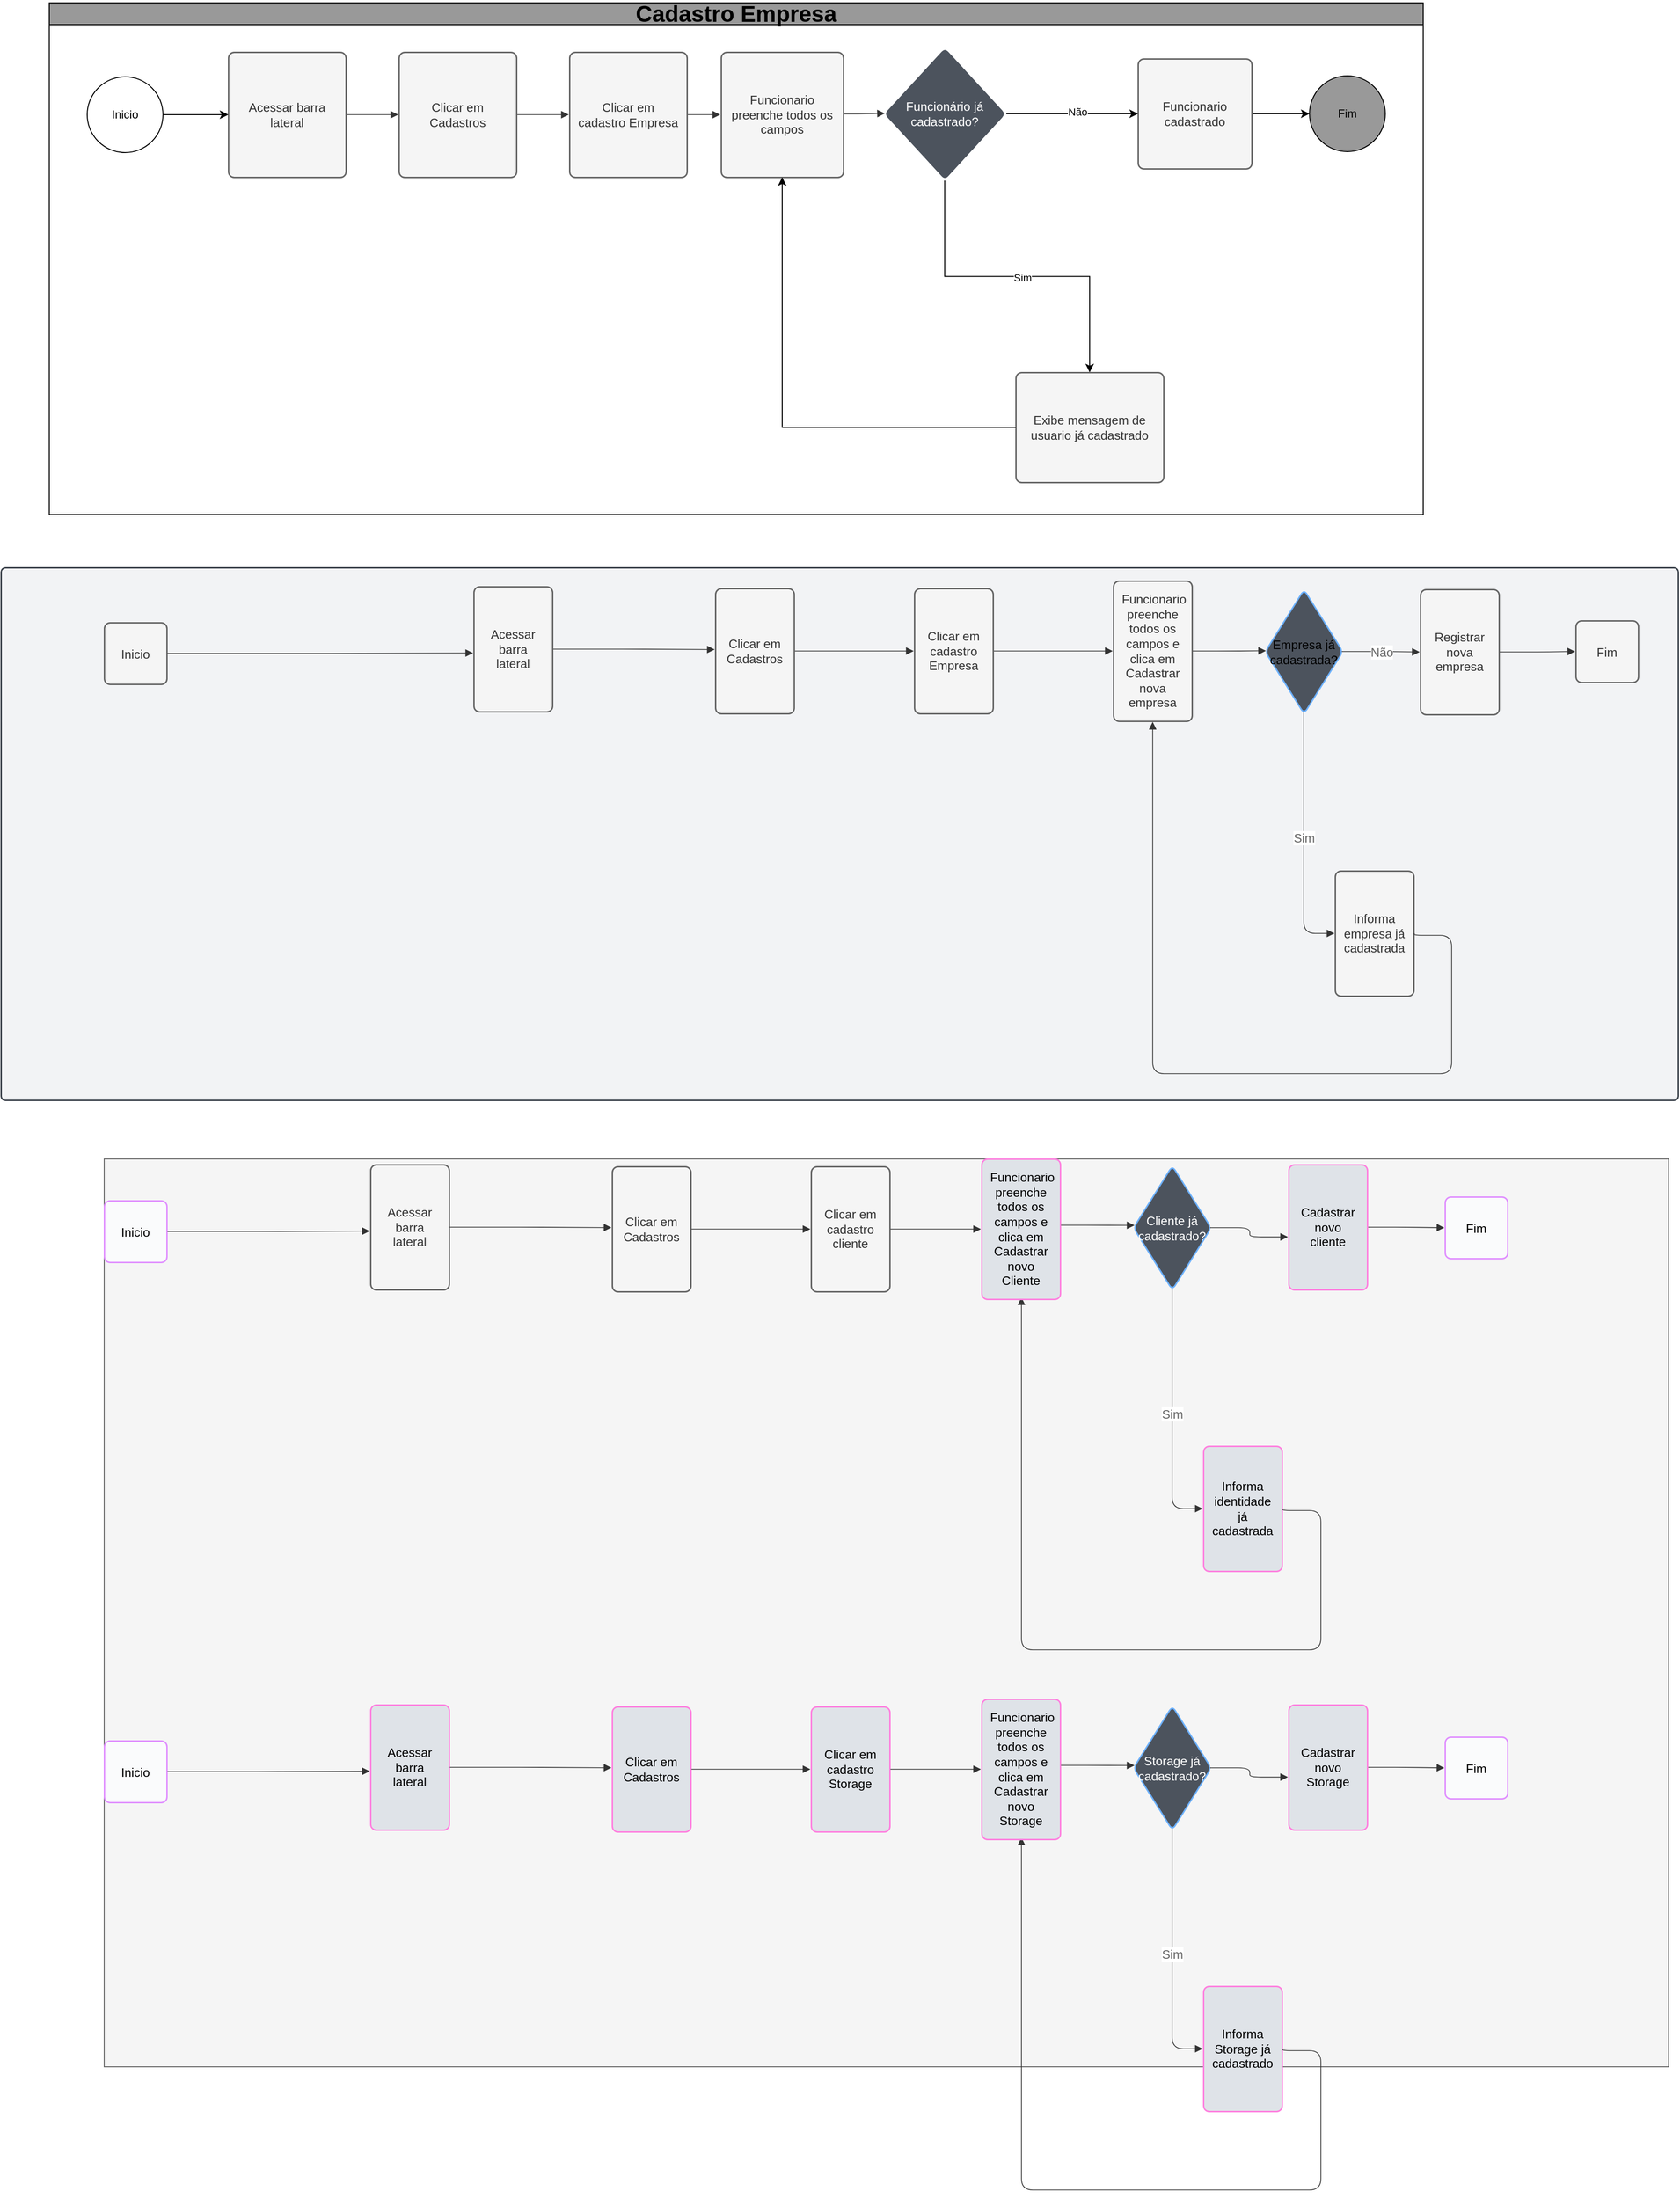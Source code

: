 <mxfile version="24.9.1" pages="2">
  <diagram name="Page-1" id="74e2e168-ea6b-b213-b513-2b3c1d86103e">
    <mxGraphModel dx="3002" dy="1786" grid="1" gridSize="10" guides="1" tooltips="1" connect="1" arrows="1" fold="1" page="1" pageScale="1" pageWidth="1100" pageHeight="850" background="none" math="0" shadow="0">
      <root>
        <mxCell id="0" />
        <mxCell id="1" parent="0" />
        <mxCell id="iIjJSz37-zNfU8AyJNP5-2" value="" style="html=1;overflow=block;blockSpacing=1;whiteSpace=wrap;container=1;pointerEvents=0;collapsible=0;recursiveResize=0;fontSize=13;spacing=0;strokeColor=#3a414a;strokeOpacity=100;fillOpacity=100;rounded=1;absoluteArcSize=1;arcSize=9;fillColor=#f2f3f5;strokeWidth=1.5;lucidId=0KVuVCy1_nu4;" vertex="1" parent="1">
          <mxGeometry x="-720" y="116" width="1770" height="562" as="geometry" />
        </mxCell>
        <mxCell id="iIjJSz37-zNfU8AyJNP5-4" value="Funcionario preenche todos os campos" style="html=1;overflow=block;blockSpacing=1;whiteSpace=wrap;fontSize=13;align=center;spacing=9;strokeColor=#666666;strokeOpacity=100;fillOpacity=100;rounded=1;absoluteArcSize=1;arcSize=12;fillColor=#f5f5f5;strokeWidth=1.5;lucidId=sHVuLKVoWXoe;fontColor=#333333;" vertex="1" parent="1">
          <mxGeometry x="40" y="-428" width="129" height="132" as="geometry" />
        </mxCell>
        <mxCell id="PQvnsBKQmbBAYxfNCc_0-24" value="" style="edgeStyle=orthogonalEdgeStyle;rounded=0;orthogonalLoop=1;jettySize=auto;html=1;" edge="1" parent="1" source="iIjJSz37-zNfU8AyJNP5-7" target="PQvnsBKQmbBAYxfNCc_0-23">
          <mxGeometry relative="1" as="geometry" />
        </mxCell>
        <mxCell id="iIjJSz37-zNfU8AyJNP5-7" value="Funcionario cadastrado" style="html=1;overflow=block;blockSpacing=1;whiteSpace=wrap;fontSize=13;align=center;spacing=9;strokeColor=#666666;strokeOpacity=100;fillOpacity=100;rounded=1;absoluteArcSize=1;arcSize=12;fillColor=#f5f5f5;strokeWidth=1.5;lucidId=sHVudEk1tI7Y;fontColor=#333333;" vertex="1" parent="1">
          <mxGeometry x="480" y="-421" width="120" height="116" as="geometry" />
        </mxCell>
        <mxCell id="iIjJSz37-zNfU8AyJNP5-9" value="" style="html=1;jettySize=18;whiteSpace=wrap;fontSize=13;strokeColor=#333333;strokeOpacity=100;strokeWidth=0.8;rounded=1;arcSize=24;edgeStyle=orthogonalEdgeStyle;startArrow=none;endArrow=block;endFill=1;exitX=1.006;exitY=0.5;exitPerimeter=0;entryX=-0.007;entryY=0.5;entryPerimeter=0;lucidId=bKVuN7hIX_Hm;" edge="1" parent="1" source="iIjJSz37-zNfU8AyJNP5-41" target="iIjJSz37-zNfU8AyJNP5-4">
          <mxGeometry width="100" height="100" relative="1" as="geometry">
            <Array as="points" />
          </mxGeometry>
        </mxCell>
        <mxCell id="iIjJSz37-zNfU8AyJNP5-10" value="" style="html=1;jettySize=18;whiteSpace=wrap;fontSize=13;strokeColor=#333333;strokeOpacity=100;strokeWidth=0.8;rounded=1;arcSize=24;edgeStyle=orthogonalEdgeStyle;startArrow=none;endArrow=block;endFill=1;exitX=1.006;exitY=0.5;exitPerimeter=0;entryX=-0.006;entryY=0.5;entryPerimeter=0;lucidId=bKVu6KU3.rn4;" edge="1" parent="1" source="iIjJSz37-zNfU8AyJNP5-42" target="iIjJSz37-zNfU8AyJNP5-41">
          <mxGeometry width="100" height="100" relative="1" as="geometry">
            <Array as="points" />
          </mxGeometry>
        </mxCell>
        <mxCell id="iIjJSz37-zNfU8AyJNP5-11" value="" style="html=1;jettySize=18;whiteSpace=wrap;fontSize=13;strokeColor=#333333;strokeOpacity=100;strokeWidth=0.8;rounded=1;arcSize=24;edgeStyle=orthogonalEdgeStyle;startArrow=none;endArrow=block;endFill=1;exitX=1.006;exitY=0.5;exitPerimeter=0;entryX=-0.006;entryY=0.5;entryPerimeter=0;lucidId=bKVuSDubIQGV;" edge="1" parent="1" source="iIjJSz37-zNfU8AyJNP5-40" target="iIjJSz37-zNfU8AyJNP5-42">
          <mxGeometry width="100" height="100" relative="1" as="geometry">
            <Array as="points" />
          </mxGeometry>
        </mxCell>
        <mxCell id="iIjJSz37-zNfU8AyJNP5-13" value="" style="html=1;jettySize=18;whiteSpace=wrap;fontSize=13;strokeColor=#333333;strokeOpacity=100;strokeWidth=0.8;rounded=1;arcSize=24;edgeStyle=orthogonalEdgeStyle;startArrow=none;endArrow=block;endFill=1;exitX=1.007;exitY=0.494;exitPerimeter=0;entryX=0.014;entryY=0.497;entryPerimeter=0;lucidId=sHVu9Po6Z-g-;" edge="1" parent="1" source="iIjJSz37-zNfU8AyJNP5-4" target="iIjJSz37-zNfU8AyJNP5-5">
          <mxGeometry width="100" height="100" relative="1" as="geometry">
            <Array as="points" />
          </mxGeometry>
        </mxCell>
        <mxCell id="iIjJSz37-zNfU8AyJNP5-20" value="Inicio" style="html=1;overflow=block;blockSpacing=1;whiteSpace=wrap;fontSize=13;align=center;spacing=3.8;strokeColor=#666666;strokeOpacity=100;fillOpacity=100;rounded=1;absoluteArcSize=1;arcSize=12;fillColor=#f5f5f5;strokeWidth=1.5;lucidId=sHVueauyeH1J;fontColor=#333333;" vertex="1" parent="1">
          <mxGeometry x="-611" y="174" width="66" height="65" as="geometry" />
        </mxCell>
        <mxCell id="iIjJSz37-zNfU8AyJNP5-21" value="Funcionario preenche todos os campos e clica em Cadastrar nova empresa" style="html=1;overflow=block;blockSpacing=1;whiteSpace=wrap;fontSize=13;align=center;spacing=9;strokeColor=#666666;strokeOpacity=100;fillOpacity=100;rounded=1;absoluteArcSize=1;arcSize=12;fillColor=#f5f5f5;strokeWidth=1.5;lucidId=sHVur5LiFv-o;fontColor=#333333;" vertex="1" parent="1">
          <mxGeometry x="454" y="130" width="83" height="148" as="geometry" />
        </mxCell>
        <mxCell id="iIjJSz37-zNfU8AyJNP5-22" value="Empresa já cadastrada?" style="html=1;overflow=block;blockSpacing=1;whiteSpace=wrap;rhombus;fontSize=13;align=center;spacing=3.8;strokeColor=#6db1ff;strokeOpacity=100;fillOpacity=100;rounded=1;absoluteArcSize=1;arcSize=12;fillColor=#4c535d;strokeWidth=1.5;lucidId=sHVuFYI7WWza;" vertex="1" parent="1">
          <mxGeometry x="614" y="139" width="82" height="131" as="geometry" />
        </mxCell>
        <mxCell id="iIjJSz37-zNfU8AyJNP5-23" value="Informa empresa já cadastrada" style="html=1;overflow=block;blockSpacing=1;whiteSpace=wrap;fontSize=13;align=center;spacing=9;strokeColor=#666666;strokeOpacity=100;fillOpacity=100;rounded=1;absoluteArcSize=1;arcSize=12;fillColor=#f5f5f5;strokeWidth=1.5;lucidId=sHVuWVF60bVN;fontColor=#333333;" vertex="1" parent="1">
          <mxGeometry x="688" y="436" width="83" height="132" as="geometry" />
        </mxCell>
        <mxCell id="iIjJSz37-zNfU8AyJNP5-24" value="Registrar nova empresa" style="html=1;overflow=block;blockSpacing=1;whiteSpace=wrap;fontSize=13;align=center;spacing=9;strokeColor=#666666;strokeOpacity=100;fillOpacity=100;rounded=1;absoluteArcSize=1;arcSize=12;fillColor=#f5f5f5;strokeWidth=1.5;lucidId=sHVusqCLus73;fontColor=#333333;" vertex="1" parent="1">
          <mxGeometry x="778" y="139" width="83" height="132" as="geometry" />
        </mxCell>
        <mxCell id="iIjJSz37-zNfU8AyJNP5-25" value="Fim" style="html=1;overflow=block;blockSpacing=1;whiteSpace=wrap;fontSize=13;align=center;spacing=3.8;strokeColor=#666666;strokeOpacity=100;fillOpacity=100;rounded=1;absoluteArcSize=1;arcSize=12;fillColor=#f5f5f5;strokeWidth=1.5;lucidId=sHVubvwy6oM8;fontColor=#333333;" vertex="1" parent="1">
          <mxGeometry x="942" y="172" width="66" height="65" as="geometry" />
        </mxCell>
        <mxCell id="iIjJSz37-zNfU8AyJNP5-26" value="" style="html=1;jettySize=18;whiteSpace=wrap;fontSize=13;strokeColor=#333333;strokeOpacity=100;strokeWidth=0.8;rounded=1;arcSize=24;edgeStyle=orthogonalEdgeStyle;startArrow=none;endArrow=block;endFill=1;exitX=1.009;exitY=0.5;exitPerimeter=0;entryX=-0.009;entryY=0.5;entryPerimeter=0;lucidId=sHVub5drPlFc;" edge="1" parent="1" source="iIjJSz37-zNfU8AyJNP5-38" target="iIjJSz37-zNfU8AyJNP5-21">
          <mxGeometry width="100" height="100" relative="1" as="geometry">
            <Array as="points" />
          </mxGeometry>
        </mxCell>
        <mxCell id="iIjJSz37-zNfU8AyJNP5-27" value="" style="html=1;jettySize=18;whiteSpace=wrap;fontSize=13;strokeColor=#333333;strokeOpacity=100;strokeWidth=0.8;rounded=1;arcSize=24;edgeStyle=orthogonalEdgeStyle;startArrow=none;endArrow=block;endFill=1;exitX=1.011;exitY=0.5;exitPerimeter=0;entryX=-0.009;entryY=0.531;entryPerimeter=0;lucidId=sHVuKWxiE54m;" edge="1" parent="1" source="iIjJSz37-zNfU8AyJNP5-20" target="iIjJSz37-zNfU8AyJNP5-37">
          <mxGeometry width="100" height="100" relative="1" as="geometry">
            <Array as="points" />
          </mxGeometry>
        </mxCell>
        <mxCell id="iIjJSz37-zNfU8AyJNP5-28" value="" style="html=1;jettySize=18;whiteSpace=wrap;fontSize=13;strokeColor=#333333;strokeOpacity=100;strokeWidth=0.8;rounded=1;arcSize=24;edgeStyle=orthogonalEdgeStyle;startArrow=none;endArrow=block;endFill=1;exitX=1.009;exitY=0.5;exitPerimeter=0;entryX=-0.009;entryY=0.488;entryPerimeter=0;lucidId=sHVujS3YTzB4;" edge="1" parent="1" source="iIjJSz37-zNfU8AyJNP5-37" target="iIjJSz37-zNfU8AyJNP5-39">
          <mxGeometry width="100" height="100" relative="1" as="geometry">
            <Array as="points" />
          </mxGeometry>
        </mxCell>
        <mxCell id="iIjJSz37-zNfU8AyJNP5-29" value="" style="html=1;jettySize=18;whiteSpace=wrap;fontSize=13;strokeColor=#333333;strokeOpacity=100;strokeWidth=0.8;rounded=1;arcSize=24;edgeStyle=orthogonalEdgeStyle;startArrow=none;endArrow=block;endFill=1;exitX=1.009;exitY=0.5;exitPerimeter=0;entryX=-0.009;entryY=0.5;entryPerimeter=0;lucidId=sHVuuIv-ZHoY;" edge="1" parent="1" source="iIjJSz37-zNfU8AyJNP5-39" target="iIjJSz37-zNfU8AyJNP5-38">
          <mxGeometry width="100" height="100" relative="1" as="geometry">
            <Array as="points" />
          </mxGeometry>
        </mxCell>
        <mxCell id="iIjJSz37-zNfU8AyJNP5-30" value="" style="html=1;jettySize=18;whiteSpace=wrap;fontSize=13;strokeColor=#333333;strokeOpacity=100;strokeWidth=0.8;rounded=1;arcSize=24;edgeStyle=orthogonalEdgeStyle;startArrow=none;endArrow=block;endFill=1;exitX=1.009;exitY=0.5;exitPerimeter=0;entryX=0.012;entryY=0.494;entryPerimeter=0;lucidId=sHVuQ8OTVjqc;" edge="1" parent="1" source="iIjJSz37-zNfU8AyJNP5-21" target="iIjJSz37-zNfU8AyJNP5-22">
          <mxGeometry width="100" height="100" relative="1" as="geometry">
            <Array as="points" />
          </mxGeometry>
        </mxCell>
        <mxCell id="iIjJSz37-zNfU8AyJNP5-31" value="" style="html=1;jettySize=18;whiteSpace=wrap;fontSize=13;strokeColor=#333333;strokeOpacity=100;strokeWidth=0.8;rounded=1;arcSize=24;edgeStyle=orthogonalEdgeStyle;startArrow=none;endArrow=block;endFill=1;exitX=0.5;exitY=0.98;exitPerimeter=0;entryX=-0.009;entryY=0.5;entryPerimeter=0;lucidId=sHVuJ0cSf0pG;" edge="1" parent="1" source="iIjJSz37-zNfU8AyJNP5-22" target="iIjJSz37-zNfU8AyJNP5-23">
          <mxGeometry width="100" height="100" relative="1" as="geometry">
            <Array as="points" />
          </mxGeometry>
        </mxCell>
        <mxCell id="iIjJSz37-zNfU8AyJNP5-32" value="Sim" style="text;html=1;resizable=0;labelBackgroundColor=default;align=center;verticalAlign=middle;fontColor=#666666;fontSize=13;" vertex="1" parent="iIjJSz37-zNfU8AyJNP5-31">
          <mxGeometry relative="1" as="geometry" />
        </mxCell>
        <mxCell id="iIjJSz37-zNfU8AyJNP5-33" value="" style="html=1;jettySize=18;whiteSpace=wrap;fontSize=13;strokeColor=#333333;strokeOpacity=100;strokeWidth=0.8;rounded=1;arcSize=24;edgeStyle=orthogonalEdgeStyle;startArrow=none;endArrow=block;endFill=1;exitX=1.009;exitY=0.5;exitPerimeter=0;entryX=0.5;entryY=1.005;entryPerimeter=0;lucidId=sHVuIRerCfpc;" edge="1" parent="1" source="iIjJSz37-zNfU8AyJNP5-23" target="iIjJSz37-zNfU8AyJNP5-21">
          <mxGeometry width="100" height="100" relative="1" as="geometry">
            <Array as="points">
              <mxPoint x="811" y="504" />
              <mxPoint x="811" y="650" />
              <mxPoint x="495" y="650" />
            </Array>
          </mxGeometry>
        </mxCell>
        <mxCell id="iIjJSz37-zNfU8AyJNP5-34" value="" style="html=1;jettySize=18;whiteSpace=wrap;fontSize=13;strokeColor=#333333;strokeOpacity=100;strokeWidth=0.8;rounded=1;arcSize=24;edgeStyle=orthogonalEdgeStyle;startArrow=none;endArrow=block;endFill=1;exitX=0.988;exitY=0.5;exitPerimeter=0;entryX=-0.009;entryY=0.5;entryPerimeter=0;lucidId=sHVuF~HN72l.;" edge="1" parent="1" source="iIjJSz37-zNfU8AyJNP5-22" target="iIjJSz37-zNfU8AyJNP5-24">
          <mxGeometry width="100" height="100" relative="1" as="geometry">
            <Array as="points" />
          </mxGeometry>
        </mxCell>
        <mxCell id="iIjJSz37-zNfU8AyJNP5-35" value="Não" style="text;html=1;resizable=0;labelBackgroundColor=default;align=center;verticalAlign=middle;fontColor=#666666;fontSize=13;" vertex="1" parent="iIjJSz37-zNfU8AyJNP5-34">
          <mxGeometry relative="1" as="geometry" />
        </mxCell>
        <mxCell id="iIjJSz37-zNfU8AyJNP5-36" value="" style="html=1;jettySize=18;whiteSpace=wrap;fontSize=13;strokeColor=#333333;strokeOpacity=100;strokeWidth=0.8;rounded=1;arcSize=24;edgeStyle=orthogonalEdgeStyle;startArrow=none;endArrow=block;endFill=1;exitX=1.009;exitY=0.5;exitPerimeter=0;entryX=-0.011;entryY=0.5;entryPerimeter=0;lucidId=sHVuEh9GTJNP;" edge="1" parent="1" source="iIjJSz37-zNfU8AyJNP5-24" target="iIjJSz37-zNfU8AyJNP5-25">
          <mxGeometry width="100" height="100" relative="1" as="geometry">
            <Array as="points" />
          </mxGeometry>
        </mxCell>
        <mxCell id="iIjJSz37-zNfU8AyJNP5-37" value="Acessar barra lateral" style="html=1;overflow=block;blockSpacing=1;whiteSpace=wrap;fontSize=13;align=center;spacing=9;strokeColor=#666666;strokeOpacity=100;fillOpacity=100;rounded=1;absoluteArcSize=1;arcSize=12;fillColor=#f5f5f5;strokeWidth=1.5;lucidId=sHVu3jiczUW7;fontColor=#333333;" vertex="1" parent="1">
          <mxGeometry x="-221" y="136" width="83" height="132" as="geometry" />
        </mxCell>
        <mxCell id="iIjJSz37-zNfU8AyJNP5-38" value="Clicar em cadastro Empresa" style="html=1;overflow=block;blockSpacing=1;whiteSpace=wrap;fontSize=13;align=center;spacing=9;strokeColor=#666666;strokeOpacity=100;fillOpacity=100;rounded=1;absoluteArcSize=1;arcSize=12;fillColor=#f5f5f5;strokeWidth=1.5;lucidId=sHVu5f7CaDLP;fontColor=#333333;" vertex="1" parent="1">
          <mxGeometry x="244" y="138" width="83" height="132" as="geometry" />
        </mxCell>
        <mxCell id="iIjJSz37-zNfU8AyJNP5-39" value="Clicar em Cadastros" style="html=1;overflow=block;blockSpacing=1;whiteSpace=wrap;fontSize=13;align=center;spacing=9;strokeColor=#666666;strokeOpacity=100;fillOpacity=100;rounded=1;absoluteArcSize=1;arcSize=12;fillColor=#f5f5f5;strokeWidth=1.5;lucidId=sHVuGMU0JqKv;fontColor=#333333;" vertex="1" parent="1">
          <mxGeometry x="34" y="138" width="83" height="132" as="geometry" />
        </mxCell>
        <mxCell id="iIjJSz37-zNfU8AyJNP5-40" value="Acessar barra lateral" style="html=1;overflow=block;blockSpacing=1;whiteSpace=wrap;fontSize=13;align=center;spacing=9;strokeColor=#666666;strokeOpacity=100;fillOpacity=100;rounded=1;absoluteArcSize=1;arcSize=12;fillColor=#f5f5f5;strokeWidth=1.5;lucidId=EIVuWoGXe~KW;fontColor=#333333;" vertex="1" parent="1">
          <mxGeometry x="-480" y="-428" width="124" height="132" as="geometry" />
        </mxCell>
        <mxCell id="iIjJSz37-zNfU8AyJNP5-41" value="Clicar em cadastro Empresa" style="html=1;overflow=block;blockSpacing=1;whiteSpace=wrap;fontSize=13;align=center;spacing=9;strokeColor=#666666;strokeOpacity=100;fillOpacity=100;rounded=1;absoluteArcSize=1;arcSize=12;fillColor=#f5f5f5;strokeWidth=1.5;lucidId=EIVu3oJp3psA;fontColor=#333333;" vertex="1" parent="1">
          <mxGeometry x="-120" y="-428" width="124" height="132" as="geometry" />
        </mxCell>
        <mxCell id="iIjJSz37-zNfU8AyJNP5-42" value="Clicar em Cadastros" style="html=1;overflow=block;blockSpacing=1;whiteSpace=wrap;fontSize=13;align=center;spacing=9;strokeColor=#666666;strokeOpacity=100;fillOpacity=100;rounded=1;absoluteArcSize=1;arcSize=12;fillColor=#f5f5f5;strokeWidth=1.5;lucidId=EIVuTGSHYYs0;fontColor=#333333;" vertex="1" parent="1">
          <mxGeometry x="-300" y="-428" width="124" height="132" as="geometry" />
        </mxCell>
        <mxCell id="iIjJSz37-zNfU8AyJNP5-113" value="" style="group;fillColor=#f5f5f5;fontColor=#333333;strokeColor=#666666;" vertex="1" connectable="0" parent="1">
          <mxGeometry x="-611" y="740" width="1651" height="958" as="geometry" />
        </mxCell>
        <mxCell id="iIjJSz37-zNfU8AyJNP5-111" value="" style="group" vertex="1" connectable="0" parent="iIjJSz37-zNfU8AyJNP5-113">
          <mxGeometry y="40" width="1651" height="918" as="geometry" />
        </mxCell>
        <mxCell id="iIjJSz37-zNfU8AyJNP5-53" value="Informa identidade já cadastrada" style="html=1;overflow=block;blockSpacing=1;whiteSpace=wrap;fontSize=13;align=center;spacing=9;strokeColor=#ff80df;strokeOpacity=100;fillOpacity=100;rounded=1;absoluteArcSize=1;arcSize=12;fillColor=#dfe3e8;strokeWidth=1.5;lucidId=IMVuKGuR~jhK;container=0;" vertex="1" parent="iIjJSz37-zNfU8AyJNP5-111">
          <mxGeometry x="1160" y="263" width="83" height="132" as="geometry" />
        </mxCell>
        <mxCell id="iIjJSz37-zNfU8AyJNP5-58" value="" style="html=1;jettySize=18;whiteSpace=wrap;fontSize=13;strokeColor=#333333;strokeOpacity=100;strokeWidth=0.8;rounded=1;arcSize=24;edgeStyle=orthogonalEdgeStyle;startArrow=none;endArrow=block;endFill=1;exitX=1.009;exitY=0.5;exitPerimeter=0;lucidId=IMVut0fvm8wi;" edge="1" parent="iIjJSz37-zNfU8AyJNP5-111" source="iIjJSz37-zNfU8AyJNP5-53">
          <mxGeometry width="100" height="100" relative="1" as="geometry">
            <Array as="points">
              <mxPoint x="1284" y="331" />
              <mxPoint x="1284" y="478" />
              <mxPoint x="968" y="478" />
            </Array>
            <mxPoint x="968" y="106" as="targetPoint" />
          </mxGeometry>
        </mxCell>
        <mxCell id="iIjJSz37-zNfU8AyJNP5-43" value="Inicio" style="html=1;overflow=block;blockSpacing=1;whiteSpace=wrap;fontSize=13;align=center;spacing=3.8;strokeColor=#e08fff;strokeOpacity=100;fillOpacity=100;rounded=1;absoluteArcSize=1;arcSize=12;fillColor=#fafbfc;strokeWidth=1.5;lucidId=TKVuD-CeohGE;container=0;" vertex="1" parent="iIjJSz37-zNfU8AyJNP5-111">
          <mxGeometry y="4" width="66" height="65" as="geometry" />
        </mxCell>
        <mxCell id="iIjJSz37-zNfU8AyJNP5-55" value="Fim" style="html=1;overflow=block;blockSpacing=1;whiteSpace=wrap;fontSize=13;align=center;spacing=3.8;strokeColor=#e08fff;strokeOpacity=100;fillOpacity=100;rounded=1;absoluteArcSize=1;arcSize=12;fillColor=#fafbfc;strokeWidth=1.5;lucidId=IMVu8w95FYgF;container=0;" vertex="1" parent="iIjJSz37-zNfU8AyJNP5-111">
          <mxGeometry x="1415" width="66" height="65" as="geometry" />
        </mxCell>
        <mxCell id="iIjJSz37-zNfU8AyJNP5-56" value="" style="html=1;jettySize=18;whiteSpace=wrap;fontSize=13;strokeColor=#333333;strokeOpacity=100;strokeWidth=0.8;rounded=1;arcSize=24;edgeStyle=orthogonalEdgeStyle;startArrow=none;endArrow=block;endFill=1;exitX=0.5;exitY=0.98;exitPerimeter=0;entryX=-0.009;entryY=0.5;entryPerimeter=0;lucidId=IMVuoLYOVCrK;" edge="1" parent="iIjJSz37-zNfU8AyJNP5-113" source="iIjJSz37-zNfU8AyJNP5-52" target="iIjJSz37-zNfU8AyJNP5-53">
          <mxGeometry width="100" height="100" relative="1" as="geometry">
            <Array as="points" />
          </mxGeometry>
        </mxCell>
        <mxCell id="iIjJSz37-zNfU8AyJNP5-57" value="Sim" style="text;html=1;resizable=0;labelBackgroundColor=default;align=center;verticalAlign=middle;fontColor=#666666;fontSize=13;container=0;" vertex="1" parent="iIjJSz37-zNfU8AyJNP5-56">
          <mxGeometry relative="1" as="geometry" />
        </mxCell>
        <mxCell id="iIjJSz37-zNfU8AyJNP5-44" value="" style="html=1;jettySize=18;whiteSpace=wrap;fontSize=13;strokeColor=#333333;strokeOpacity=100;strokeWidth=0.8;rounded=1;arcSize=24;edgeStyle=orthogonalEdgeStyle;startArrow=none;endArrow=block;endFill=1;exitX=1.011;exitY=0.5;exitPerimeter=0;entryX=-0.009;entryY=0.531;entryPerimeter=0;lucidId=TKVuo6z7ys-k;" edge="1" parent="iIjJSz37-zNfU8AyJNP5-113" source="iIjJSz37-zNfU8AyJNP5-43" target="iIjJSz37-zNfU8AyJNP5-47">
          <mxGeometry width="100" height="100" relative="1" as="geometry">
            <Array as="points" />
          </mxGeometry>
        </mxCell>
        <mxCell id="iIjJSz37-zNfU8AyJNP5-61" value="" style="html=1;jettySize=18;whiteSpace=wrap;fontSize=13;strokeColor=#333333;strokeOpacity=100;strokeWidth=0.8;rounded=1;arcSize=24;edgeStyle=orthogonalEdgeStyle;startArrow=none;endArrow=block;endFill=1;exitX=1.009;exitY=0.5;exitPerimeter=0;entryX=-0.011;entryY=0.501;entryPerimeter=0;lucidId=pNVu_cprBSpg;" edge="1" parent="iIjJSz37-zNfU8AyJNP5-113" source="iIjJSz37-zNfU8AyJNP5-54" target="iIjJSz37-zNfU8AyJNP5-55">
          <mxGeometry width="100" height="100" relative="1" as="geometry">
            <Array as="points" />
          </mxGeometry>
        </mxCell>
        <mxCell id="iIjJSz37-zNfU8AyJNP5-47" value="Acessar barra lateral" style="html=1;overflow=block;blockSpacing=1;whiteSpace=wrap;fontSize=13;align=center;spacing=9;strokeColor=#666666;strokeOpacity=100;fillOpacity=100;rounded=1;absoluteArcSize=1;arcSize=12;fillColor=#f5f5f5;strokeWidth=1.5;lucidId=TKVu174VIa4P;container=0;fontColor=#333333;" vertex="1" parent="iIjJSz37-zNfU8AyJNP5-113">
          <mxGeometry x="281" y="6" width="83" height="132" as="geometry" />
        </mxCell>
        <mxCell id="iIjJSz37-zNfU8AyJNP5-48" value="Clicar em cadastro cliente" style="html=1;overflow=block;blockSpacing=1;whiteSpace=wrap;fontSize=13;align=center;spacing=9;strokeColor=#666666;strokeOpacity=100;fillOpacity=100;rounded=1;absoluteArcSize=1;arcSize=12;fillColor=#f5f5f5;strokeWidth=1.5;lucidId=TKVu3g~mCkBQ;container=0;fontColor=#333333;" vertex="1" parent="iIjJSz37-zNfU8AyJNP5-113">
          <mxGeometry x="746" y="8" width="83" height="132" as="geometry" />
        </mxCell>
        <mxCell id="iIjJSz37-zNfU8AyJNP5-49" value="Clicar em Cadastros" style="html=1;overflow=block;blockSpacing=1;whiteSpace=wrap;fontSize=13;align=center;spacing=9;strokeColor=#666666;strokeOpacity=100;fillOpacity=100;rounded=1;absoluteArcSize=1;arcSize=12;fillColor=#f5f5f5;strokeWidth=1.5;lucidId=TKVugKPUELmh;container=0;fontColor=#333333;" vertex="1" parent="iIjJSz37-zNfU8AyJNP5-113">
          <mxGeometry x="536" y="8" width="83" height="132" as="geometry" />
        </mxCell>
        <mxCell id="iIjJSz37-zNfU8AyJNP5-50" value="Funcionario preenche todos os campos e clica em Cadastrar novo Cliente" style="html=1;overflow=block;blockSpacing=1;whiteSpace=wrap;fontSize=13;align=center;spacing=9;strokeColor=#ff80df;strokeOpacity=100;fillOpacity=100;rounded=1;absoluteArcSize=1;arcSize=12;fillColor=#dfe3e8;strokeWidth=1.5;lucidId=TLVueEcK-3IP;container=0;" vertex="1" parent="iIjJSz37-zNfU8AyJNP5-113">
          <mxGeometry x="926" width="83" height="148" as="geometry" />
        </mxCell>
        <mxCell id="iIjJSz37-zNfU8AyJNP5-52" value="Cliente já cadastrado?" style="html=1;overflow=block;blockSpacing=1;whiteSpace=wrap;rhombus;fontSize=13;fontColor=#ffffff;align=center;spacing=3.8;strokeColor=#6db1ff;strokeOpacity=100;fillOpacity=100;rounded=1;absoluteArcSize=1;arcSize=12;fillColor=#4c535d;strokeWidth=1.5;lucidId=IMVukuP4WiCF;container=0;" vertex="1" parent="iIjJSz37-zNfU8AyJNP5-113">
          <mxGeometry x="1086" y="7" width="82" height="131" as="geometry" />
        </mxCell>
        <mxCell id="iIjJSz37-zNfU8AyJNP5-54" value="Cadastrar novo cliente" style="html=1;overflow=block;blockSpacing=1;whiteSpace=wrap;fontSize=13;align=center;spacing=9;strokeColor=#ff80df;strokeOpacity=100;fillOpacity=100;rounded=1;absoluteArcSize=1;arcSize=12;fillColor=#dfe3e8;strokeWidth=1.5;lucidId=IMVuV4y2Wr4b;container=0;" vertex="1" parent="iIjJSz37-zNfU8AyJNP5-113">
          <mxGeometry x="1250" y="6" width="83" height="132" as="geometry" />
        </mxCell>
        <mxCell id="iIjJSz37-zNfU8AyJNP5-45" value="" style="html=1;jettySize=18;whiteSpace=wrap;fontSize=13;strokeColor=#333333;strokeOpacity=100;strokeWidth=0.8;rounded=1;arcSize=24;edgeStyle=orthogonalEdgeStyle;startArrow=none;endArrow=block;endFill=1;exitX=1.009;exitY=0.5;exitPerimeter=0;entryX=-0.009;entryY=0.488;entryPerimeter=0;lucidId=TKVu0_wFNO7J;" edge="1" parent="iIjJSz37-zNfU8AyJNP5-113" source="iIjJSz37-zNfU8AyJNP5-47" target="iIjJSz37-zNfU8AyJNP5-49">
          <mxGeometry width="100" height="100" relative="1" as="geometry">
            <Array as="points" />
          </mxGeometry>
        </mxCell>
        <mxCell id="iIjJSz37-zNfU8AyJNP5-46" value="" style="html=1;jettySize=18;whiteSpace=wrap;fontSize=13;strokeColor=#333333;strokeOpacity=100;strokeWidth=0.8;rounded=1;arcSize=24;edgeStyle=orthogonalEdgeStyle;startArrow=none;endArrow=block;endFill=1;exitX=1.009;exitY=0.5;exitPerimeter=0;entryX=-0.009;entryY=0.5;entryPerimeter=0;lucidId=TKVuQf85Eefx;" edge="1" parent="iIjJSz37-zNfU8AyJNP5-113" source="iIjJSz37-zNfU8AyJNP5-49" target="iIjJSz37-zNfU8AyJNP5-48">
          <mxGeometry width="100" height="100" relative="1" as="geometry">
            <Array as="points" />
          </mxGeometry>
        </mxCell>
        <mxCell id="iIjJSz37-zNfU8AyJNP5-51" value="" style="html=1;jettySize=18;whiteSpace=wrap;fontSize=13;strokeColor=#333333;strokeOpacity=100;strokeWidth=0.8;rounded=1;arcSize=24;edgeStyle=orthogonalEdgeStyle;startArrow=none;endArrow=block;endFill=1;exitX=1.009;exitY=0.5;exitPerimeter=0;entryX=-0.009;entryY=0.5;entryPerimeter=0;lucidId=-LVuaBZoTzxL;" edge="1" parent="iIjJSz37-zNfU8AyJNP5-113" source="iIjJSz37-zNfU8AyJNP5-48" target="iIjJSz37-zNfU8AyJNP5-50">
          <mxGeometry width="100" height="100" relative="1" as="geometry">
            <Array as="points" />
          </mxGeometry>
        </mxCell>
        <mxCell id="iIjJSz37-zNfU8AyJNP5-59" value="" style="html=1;jettySize=18;whiteSpace=wrap;fontSize=13;strokeColor=#333333;strokeOpacity=100;strokeWidth=0.8;rounded=1;arcSize=24;edgeStyle=orthogonalEdgeStyle;startArrow=none;endArrow=block;endFill=1;exitX=1.009;exitY=0.472;exitPerimeter=0;entryX=0.016;entryY=0.481;entryPerimeter=0;lucidId=~MVuYsn6NPdR;" edge="1" parent="iIjJSz37-zNfU8AyJNP5-113" source="iIjJSz37-zNfU8AyJNP5-50" target="iIjJSz37-zNfU8AyJNP5-52">
          <mxGeometry width="100" height="100" relative="1" as="geometry">
            <Array as="points" />
          </mxGeometry>
        </mxCell>
        <mxCell id="iIjJSz37-zNfU8AyJNP5-60" value="" style="html=1;jettySize=18;whiteSpace=wrap;fontSize=13;strokeColor=#333333;strokeOpacity=100;strokeWidth=0.8;rounded=1;arcSize=24;edgeStyle=orthogonalEdgeStyle;startArrow=none;endArrow=block;endFill=1;exitX=0.988;exitY=0.5;exitPerimeter=0;entryX=-0.009;entryY=0.578;entryPerimeter=0;lucidId=iNVuGRAHNX2a;" edge="1" parent="iIjJSz37-zNfU8AyJNP5-113" source="iIjJSz37-zNfU8AyJNP5-52" target="iIjJSz37-zNfU8AyJNP5-54">
          <mxGeometry width="100" height="100" relative="1" as="geometry">
            <Array as="points" />
          </mxGeometry>
        </mxCell>
        <mxCell id="PQvnsBKQmbBAYxfNCc_0-1" value="&lt;font style=&quot;font-size: 24px;&quot;&gt;Cadastro Empresa&lt;/font&gt;" style="swimlane;whiteSpace=wrap;html=1;fillColor=#999999;" vertex="1" parent="1">
          <mxGeometry x="-669" y="-480" width="1450" height="540" as="geometry" />
        </mxCell>
        <mxCell id="PQvnsBKQmbBAYxfNCc_0-31" style="edgeStyle=orthogonalEdgeStyle;rounded=0;orthogonalLoop=1;jettySize=auto;html=1;exitX=0.5;exitY=1;exitDx=0;exitDy=0;entryX=0.5;entryY=0;entryDx=0;entryDy=0;" edge="1" parent="PQvnsBKQmbBAYxfNCc_0-1" source="iIjJSz37-zNfU8AyJNP5-5" target="iIjJSz37-zNfU8AyJNP5-6">
          <mxGeometry relative="1" as="geometry" />
        </mxCell>
        <mxCell id="PQvnsBKQmbBAYxfNCc_0-32" value="Sim" style="edgeLabel;html=1;align=center;verticalAlign=middle;resizable=0;points=[];" connectable="0" vertex="1" parent="PQvnsBKQmbBAYxfNCc_0-31">
          <mxGeometry x="0.027" y="-1" relative="1" as="geometry">
            <mxPoint as="offset" />
          </mxGeometry>
        </mxCell>
        <mxCell id="iIjJSz37-zNfU8AyJNP5-5" value="Funcionário já cadastrado?" style="html=1;overflow=block;blockSpacing=1;whiteSpace=wrap;rhombus;fontSize=13;fontColor=#ffffff;align=center;spacing=3.8;strokeColor=#ffffff;strokeOpacity=100;fillOpacity=100;rounded=1;absoluteArcSize=1;arcSize=12;fillColor=#4c535d;strokeWidth=1.5;lucidId=sHVuBIZhyZqM;" vertex="1" parent="PQvnsBKQmbBAYxfNCc_0-1">
          <mxGeometry x="880" y="46.5" width="130" height="141" as="geometry" />
        </mxCell>
        <mxCell id="PQvnsBKQmbBAYxfNCc_0-21" value="Inicio" style="ellipse;whiteSpace=wrap;html=1;aspect=fixed;fillColor=none;" vertex="1" parent="PQvnsBKQmbBAYxfNCc_0-1">
          <mxGeometry x="40" y="78" width="80" height="80" as="geometry" />
        </mxCell>
        <mxCell id="PQvnsBKQmbBAYxfNCc_0-23" value="Fim" style="ellipse;whiteSpace=wrap;html=1;aspect=fixed;fillColor=#999999;" vertex="1" parent="PQvnsBKQmbBAYxfNCc_0-1">
          <mxGeometry x="1330" y="77" width="80" height="80" as="geometry" />
        </mxCell>
        <mxCell id="iIjJSz37-zNfU8AyJNP5-6" value="Exibe mensagem de usuario já cadastrado" style="html=1;overflow=block;blockSpacing=1;whiteSpace=wrap;fontSize=13;align=center;spacing=9;strokeColor=#666666;strokeOpacity=100;fillOpacity=100;rounded=1;absoluteArcSize=1;arcSize=12;fillColor=#f5f5f5;strokeWidth=1.5;lucidId=sHVutr.5zh-b;fontColor=#333333;" vertex="1" parent="PQvnsBKQmbBAYxfNCc_0-1">
          <mxGeometry x="1020" y="390" width="156" height="116" as="geometry" />
        </mxCell>
        <mxCell id="PQvnsBKQmbBAYxfNCc_0-22" value="" style="edgeStyle=orthogonalEdgeStyle;rounded=0;orthogonalLoop=1;jettySize=auto;html=1;" edge="1" parent="1" source="PQvnsBKQmbBAYxfNCc_0-21" target="iIjJSz37-zNfU8AyJNP5-40">
          <mxGeometry relative="1" as="geometry" />
        </mxCell>
        <mxCell id="iIjJSz37-zNfU8AyJNP5-164" value="Informa Storage já cadastrado" style="html=1;overflow=block;blockSpacing=1;whiteSpace=wrap;fontSize=13;align=center;spacing=9;strokeColor=#ff80df;strokeOpacity=100;fillOpacity=100;rounded=1;absoluteArcSize=1;arcSize=12;fillColor=#dfe3e8;strokeWidth=1.5;lucidId=IMVuKGuR~jhK;container=0;" vertex="1" parent="1">
          <mxGeometry x="549" y="1613" width="83" height="132" as="geometry" />
        </mxCell>
        <mxCell id="PQvnsBKQmbBAYxfNCc_0-26" style="edgeStyle=orthogonalEdgeStyle;rounded=0;orthogonalLoop=1;jettySize=auto;html=1;entryX=0.5;entryY=1;entryDx=0;entryDy=0;" edge="1" parent="1" source="iIjJSz37-zNfU8AyJNP5-6" target="iIjJSz37-zNfU8AyJNP5-4">
          <mxGeometry relative="1" as="geometry" />
        </mxCell>
        <mxCell id="iIjJSz37-zNfU8AyJNP5-165" value="" style="html=1;jettySize=18;whiteSpace=wrap;fontSize=13;strokeColor=#333333;strokeOpacity=100;strokeWidth=0.8;rounded=1;arcSize=24;edgeStyle=orthogonalEdgeStyle;startArrow=none;endArrow=block;endFill=1;exitX=1.009;exitY=0.5;exitPerimeter=0;lucidId=IMVut0fvm8wi;" edge="1" parent="1" source="iIjJSz37-zNfU8AyJNP5-164">
          <mxGeometry width="100" height="100" relative="1" as="geometry">
            <Array as="points">
              <mxPoint x="673" y="1681" />
              <mxPoint x="673" y="1828" />
              <mxPoint x="357" y="1828" />
            </Array>
            <mxPoint x="357" y="1456" as="targetPoint" />
          </mxGeometry>
        </mxCell>
        <mxCell id="PQvnsBKQmbBAYxfNCc_0-33" style="edgeStyle=orthogonalEdgeStyle;rounded=0;orthogonalLoop=1;jettySize=auto;html=1;" edge="1" parent="1" source="iIjJSz37-zNfU8AyJNP5-5" target="iIjJSz37-zNfU8AyJNP5-7">
          <mxGeometry relative="1" as="geometry" />
        </mxCell>
        <mxCell id="PQvnsBKQmbBAYxfNCc_0-34" value="Não" style="edgeLabel;html=1;align=center;verticalAlign=middle;resizable=0;points=[];" connectable="0" vertex="1" parent="PQvnsBKQmbBAYxfNCc_0-33">
          <mxGeometry x="0.071" y="2" relative="1" as="geometry">
            <mxPoint as="offset" />
          </mxGeometry>
        </mxCell>
        <mxCell id="iIjJSz37-zNfU8AyJNP5-166" value="Inicio" style="html=1;overflow=block;blockSpacing=1;whiteSpace=wrap;fontSize=13;align=center;spacing=3.8;strokeColor=#e08fff;strokeOpacity=100;fillOpacity=100;rounded=1;absoluteArcSize=1;arcSize=12;fillColor=#fafbfc;strokeWidth=1.5;lucidId=TKVuD-CeohGE;container=0;" vertex="1" parent="1">
          <mxGeometry x="-611" y="1354" width="66" height="65" as="geometry" />
        </mxCell>
        <mxCell id="iIjJSz37-zNfU8AyJNP5-167" value="Fim" style="html=1;overflow=block;blockSpacing=1;whiteSpace=wrap;fontSize=13;align=center;spacing=3.8;strokeColor=#e08fff;strokeOpacity=100;fillOpacity=100;rounded=1;absoluteArcSize=1;arcSize=12;fillColor=#fafbfc;strokeWidth=1.5;lucidId=IMVu8w95FYgF;container=0;" vertex="1" parent="1">
          <mxGeometry x="804" y="1350" width="66" height="65" as="geometry" />
        </mxCell>
        <mxCell id="iIjJSz37-zNfU8AyJNP5-168" value="" style="html=1;jettySize=18;whiteSpace=wrap;fontSize=13;strokeColor=#333333;strokeOpacity=100;strokeWidth=0.8;rounded=1;arcSize=24;edgeStyle=orthogonalEdgeStyle;startArrow=none;endArrow=block;endFill=1;exitX=0.5;exitY=0.98;exitPerimeter=0;entryX=-0.009;entryY=0.5;entryPerimeter=0;lucidId=IMVuoLYOVCrK;" edge="1" parent="1" source="iIjJSz37-zNfU8AyJNP5-176" target="iIjJSz37-zNfU8AyJNP5-164">
          <mxGeometry width="100" height="100" relative="1" as="geometry">
            <Array as="points" />
          </mxGeometry>
        </mxCell>
        <mxCell id="iIjJSz37-zNfU8AyJNP5-169" value="Sim" style="text;html=1;resizable=0;labelBackgroundColor=default;align=center;verticalAlign=middle;fontColor=#666666;fontSize=13;container=0;" vertex="1" parent="iIjJSz37-zNfU8AyJNP5-168">
          <mxGeometry relative="1" as="geometry" />
        </mxCell>
        <mxCell id="iIjJSz37-zNfU8AyJNP5-170" value="" style="html=1;jettySize=18;whiteSpace=wrap;fontSize=13;strokeColor=#333333;strokeOpacity=100;strokeWidth=0.8;rounded=1;arcSize=24;edgeStyle=orthogonalEdgeStyle;startArrow=none;endArrow=block;endFill=1;exitX=1.011;exitY=0.5;exitPerimeter=0;entryX=-0.009;entryY=0.531;entryPerimeter=0;lucidId=TKVuo6z7ys-k;" edge="1" parent="1" source="iIjJSz37-zNfU8AyJNP5-166" target="iIjJSz37-zNfU8AyJNP5-172">
          <mxGeometry width="100" height="100" relative="1" as="geometry">
            <Array as="points" />
          </mxGeometry>
        </mxCell>
        <mxCell id="iIjJSz37-zNfU8AyJNP5-171" value="" style="html=1;jettySize=18;whiteSpace=wrap;fontSize=13;strokeColor=#333333;strokeOpacity=100;strokeWidth=0.8;rounded=1;arcSize=24;edgeStyle=orthogonalEdgeStyle;startArrow=none;endArrow=block;endFill=1;exitX=1.009;exitY=0.5;exitPerimeter=0;entryX=-0.011;entryY=0.501;entryPerimeter=0;lucidId=pNVu_cprBSpg;" edge="1" parent="1" source="iIjJSz37-zNfU8AyJNP5-177" target="iIjJSz37-zNfU8AyJNP5-167">
          <mxGeometry width="100" height="100" relative="1" as="geometry">
            <Array as="points" />
          </mxGeometry>
        </mxCell>
        <mxCell id="iIjJSz37-zNfU8AyJNP5-172" value="Acessar barra lateral" style="html=1;overflow=block;blockSpacing=1;whiteSpace=wrap;fontSize=13;align=center;spacing=9;strokeColor=#ff80df;strokeOpacity=100;fillOpacity=100;rounded=1;absoluteArcSize=1;arcSize=12;fillColor=#dfe3e8;strokeWidth=1.5;lucidId=TKVu174VIa4P;container=0;" vertex="1" parent="1">
          <mxGeometry x="-330" y="1316" width="83" height="132" as="geometry" />
        </mxCell>
        <mxCell id="iIjJSz37-zNfU8AyJNP5-173" value="Clicar em cadastro Storage" style="html=1;overflow=block;blockSpacing=1;whiteSpace=wrap;fontSize=13;align=center;spacing=9;strokeColor=#ff80df;strokeOpacity=100;fillOpacity=100;rounded=1;absoluteArcSize=1;arcSize=12;fillColor=#dfe3e8;strokeWidth=1.5;lucidId=TKVu3g~mCkBQ;container=0;" vertex="1" parent="1">
          <mxGeometry x="135" y="1318" width="83" height="132" as="geometry" />
        </mxCell>
        <mxCell id="iIjJSz37-zNfU8AyJNP5-174" value="Clicar em Cadastros" style="html=1;overflow=block;blockSpacing=1;whiteSpace=wrap;fontSize=13;align=center;spacing=9;strokeColor=#ff80df;strokeOpacity=100;fillOpacity=100;rounded=1;absoluteArcSize=1;arcSize=12;fillColor=#dfe3e8;strokeWidth=1.5;lucidId=TKVugKPUELmh;container=0;" vertex="1" parent="1">
          <mxGeometry x="-75" y="1318" width="83" height="132" as="geometry" />
        </mxCell>
        <mxCell id="iIjJSz37-zNfU8AyJNP5-175" value="Funcionario preenche todos os campos e clica em Cadastrar novo Storage" style="html=1;overflow=block;blockSpacing=1;whiteSpace=wrap;fontSize=13;align=center;spacing=9;strokeColor=#ff80df;strokeOpacity=100;fillOpacity=100;rounded=1;absoluteArcSize=1;arcSize=12;fillColor=#dfe3e8;strokeWidth=1.5;lucidId=TLVueEcK-3IP;container=0;" vertex="1" parent="1">
          <mxGeometry x="315" y="1310" width="83" height="148" as="geometry" />
        </mxCell>
        <mxCell id="iIjJSz37-zNfU8AyJNP5-176" value="Storage já cadastrado?" style="html=1;overflow=block;blockSpacing=1;whiteSpace=wrap;rhombus;fontSize=13;fontColor=#ffffff;align=center;spacing=3.8;strokeColor=#6db1ff;strokeOpacity=100;fillOpacity=100;rounded=1;absoluteArcSize=1;arcSize=12;fillColor=#4c535d;strokeWidth=1.5;lucidId=IMVukuP4WiCF;container=0;" vertex="1" parent="1">
          <mxGeometry x="475" y="1317" width="82" height="131" as="geometry" />
        </mxCell>
        <mxCell id="iIjJSz37-zNfU8AyJNP5-177" value="Cadastrar novo Storage" style="html=1;overflow=block;blockSpacing=1;whiteSpace=wrap;fontSize=13;align=center;spacing=9;strokeColor=#ff80df;strokeOpacity=100;fillOpacity=100;rounded=1;absoluteArcSize=1;arcSize=12;fillColor=#dfe3e8;strokeWidth=1.5;lucidId=IMVuV4y2Wr4b;container=0;" vertex="1" parent="1">
          <mxGeometry x="639" y="1316" width="83" height="132" as="geometry" />
        </mxCell>
        <mxCell id="iIjJSz37-zNfU8AyJNP5-178" value="" style="html=1;jettySize=18;whiteSpace=wrap;fontSize=13;strokeColor=#333333;strokeOpacity=100;strokeWidth=0.8;rounded=1;arcSize=24;edgeStyle=orthogonalEdgeStyle;startArrow=none;endArrow=block;endFill=1;exitX=1.009;exitY=0.5;exitPerimeter=0;entryX=-0.009;entryY=0.488;entryPerimeter=0;lucidId=TKVu0_wFNO7J;" edge="1" parent="1" source="iIjJSz37-zNfU8AyJNP5-172" target="iIjJSz37-zNfU8AyJNP5-174">
          <mxGeometry width="100" height="100" relative="1" as="geometry">
            <Array as="points" />
          </mxGeometry>
        </mxCell>
        <mxCell id="iIjJSz37-zNfU8AyJNP5-179" value="" style="html=1;jettySize=18;whiteSpace=wrap;fontSize=13;strokeColor=#333333;strokeOpacity=100;strokeWidth=0.8;rounded=1;arcSize=24;edgeStyle=orthogonalEdgeStyle;startArrow=none;endArrow=block;endFill=1;exitX=1.009;exitY=0.5;exitPerimeter=0;entryX=-0.009;entryY=0.5;entryPerimeter=0;lucidId=TKVuQf85Eefx;" edge="1" parent="1" source="iIjJSz37-zNfU8AyJNP5-174" target="iIjJSz37-zNfU8AyJNP5-173">
          <mxGeometry width="100" height="100" relative="1" as="geometry">
            <Array as="points" />
          </mxGeometry>
        </mxCell>
        <mxCell id="iIjJSz37-zNfU8AyJNP5-180" value="" style="html=1;jettySize=18;whiteSpace=wrap;fontSize=13;strokeColor=#333333;strokeOpacity=100;strokeWidth=0.8;rounded=1;arcSize=24;edgeStyle=orthogonalEdgeStyle;startArrow=none;endArrow=block;endFill=1;exitX=1.009;exitY=0.5;exitPerimeter=0;entryX=-0.009;entryY=0.5;entryPerimeter=0;lucidId=-LVuaBZoTzxL;" edge="1" parent="1" source="iIjJSz37-zNfU8AyJNP5-173" target="iIjJSz37-zNfU8AyJNP5-175">
          <mxGeometry width="100" height="100" relative="1" as="geometry">
            <Array as="points" />
          </mxGeometry>
        </mxCell>
        <mxCell id="iIjJSz37-zNfU8AyJNP5-181" value="" style="html=1;jettySize=18;whiteSpace=wrap;fontSize=13;strokeColor=#333333;strokeOpacity=100;strokeWidth=0.8;rounded=1;arcSize=24;edgeStyle=orthogonalEdgeStyle;startArrow=none;endArrow=block;endFill=1;exitX=1.009;exitY=0.472;exitPerimeter=0;entryX=0.016;entryY=0.481;entryPerimeter=0;lucidId=~MVuYsn6NPdR;" edge="1" parent="1" source="iIjJSz37-zNfU8AyJNP5-175" target="iIjJSz37-zNfU8AyJNP5-176">
          <mxGeometry width="100" height="100" relative="1" as="geometry">
            <Array as="points" />
          </mxGeometry>
        </mxCell>
        <mxCell id="iIjJSz37-zNfU8AyJNP5-182" value="" style="html=1;jettySize=18;whiteSpace=wrap;fontSize=13;strokeColor=#333333;strokeOpacity=100;strokeWidth=0.8;rounded=1;arcSize=24;edgeStyle=orthogonalEdgeStyle;startArrow=none;endArrow=block;endFill=1;exitX=0.988;exitY=0.5;exitPerimeter=0;entryX=-0.009;entryY=0.578;entryPerimeter=0;lucidId=iNVuGRAHNX2a;" edge="1" parent="1" source="iIjJSz37-zNfU8AyJNP5-176" target="iIjJSz37-zNfU8AyJNP5-177">
          <mxGeometry width="100" height="100" relative="1" as="geometry">
            <Array as="points" />
          </mxGeometry>
        </mxCell>
      </root>
    </mxGraphModel>
  </diagram>
  <diagram id="NJI4u2zgdCP2I3n21OJD" name="Página-2">
    <mxGraphModel dx="2412" dy="780" grid="1" gridSize="10" guides="1" tooltips="1" connect="1" arrows="1" fold="1" page="1" pageScale="1" pageWidth="827" pageHeight="1169" math="0" shadow="0">
      <root>
        <mxCell id="0" />
        <mxCell id="1" parent="0" />
        <mxCell id="4FQ50ClIXps-ypR4PjHm-1" value="Informa Identidade já cadastrada" style="html=1;overflow=block;blockSpacing=1;whiteSpace=wrap;fontSize=13;align=center;spacing=9;strokeColor=#666666;strokeOpacity=100;fillOpacity=100;rounded=1;absoluteArcSize=1;arcSize=12;fillColor=#f5f5f5;strokeWidth=1.5;lucidId=IMVuKGuR~jhK;container=0;fontColor=#333333;" vertex="1" parent="1">
          <mxGeometry x="486" y="1710" width="83" height="132" as="geometry" />
        </mxCell>
        <mxCell id="4FQ50ClIXps-ypR4PjHm-5" value="" style="html=1;jettySize=18;whiteSpace=wrap;fontSize=13;strokeColor=#333333;strokeOpacity=100;strokeWidth=0.8;rounded=1;arcSize=24;edgeStyle=orthogonalEdgeStyle;startArrow=none;endArrow=block;endFill=1;exitX=0.5;exitY=0.98;exitPerimeter=0;lucidId=IMVuoLYOVCrK;" edge="1" parent="1" source="4FQ50ClIXps-ypR4PjHm-13" target="4FQ50ClIXps-ypR4PjHm-1">
          <mxGeometry width="100" height="100" relative="1" as="geometry">
            <Array as="points" />
          </mxGeometry>
        </mxCell>
        <mxCell id="4FQ50ClIXps-ypR4PjHm-6" value="Sim" style="text;html=1;resizable=0;labelBackgroundColor=default;align=center;verticalAlign=middle;fontColor=#666666;fontSize=13;container=0;" vertex="1" parent="4FQ50ClIXps-ypR4PjHm-5">
          <mxGeometry relative="1" as="geometry">
            <mxPoint y="81" as="offset" />
          </mxGeometry>
        </mxCell>
        <mxCell id="4FQ50ClIXps-ypR4PjHm-7" value="" style="html=1;jettySize=18;whiteSpace=wrap;fontSize=13;strokeColor=#333333;strokeOpacity=100;strokeWidth=0.8;rounded=1;arcSize=24;edgeStyle=orthogonalEdgeStyle;startArrow=none;endArrow=block;endFill=1;exitX=1;exitY=0.5;entryX=-0.009;entryY=0.531;entryPerimeter=0;lucidId=TKVuo6z7ys-k;exitDx=0;exitDy=0;" edge="1" parent="1" source="0EA6MbTcyLA7fgF79G77-1" target="4FQ50ClIXps-ypR4PjHm-9">
          <mxGeometry width="100" height="100" relative="1" as="geometry">
            <Array as="points" />
            <mxPoint x="-544.274" y="1386.5" as="sourcePoint" />
          </mxGeometry>
        </mxCell>
        <mxCell id="4FQ50ClIXps-ypR4PjHm-8" value="" style="html=1;jettySize=18;whiteSpace=wrap;fontSize=13;strokeColor=#333333;strokeOpacity=100;strokeWidth=0.8;rounded=1;arcSize=24;edgeStyle=orthogonalEdgeStyle;startArrow=none;endArrow=block;endFill=1;exitX=1.009;exitY=0.5;exitPerimeter=0;entryX=0;entryY=0.5;lucidId=pNVu_cprBSpg;entryDx=0;entryDy=0;" edge="1" parent="1" source="4FQ50ClIXps-ypR4PjHm-14" target="0EA6MbTcyLA7fgF79G77-3">
          <mxGeometry width="100" height="100" relative="1" as="geometry">
            <Array as="points" />
            <mxPoint x="954.274" y="1382.565" as="targetPoint" />
          </mxGeometry>
        </mxCell>
        <mxCell id="4FQ50ClIXps-ypR4PjHm-9" value="Acessar barra lateral" style="html=1;overflow=block;blockSpacing=1;whiteSpace=wrap;fontSize=13;align=center;spacing=9;strokeColor=#666666;strokeOpacity=100;fillOpacity=100;rounded=1;absoluteArcSize=1;arcSize=12;fillColor=#f5f5f5;strokeWidth=1.5;lucidId=TKVu174VIa4P;container=0;fontColor=#333333;" vertex="1" parent="1">
          <mxGeometry x="-475" y="1314" width="83" height="132" as="geometry" />
        </mxCell>
        <mxCell id="4FQ50ClIXps-ypR4PjHm-10" value="Clicar em Funcionario" style="html=1;overflow=block;blockSpacing=1;whiteSpace=wrap;fontSize=13;align=center;spacing=9;strokeColor=#666666;strokeOpacity=100;fillOpacity=100;rounded=1;absoluteArcSize=1;arcSize=12;fillColor=#f5f5f5;strokeWidth=1.5;lucidId=TKVu3g~mCkBQ;container=0;fontColor=#333333;" vertex="1" parent="1">
          <mxGeometry x="-185" y="1314" width="83" height="132" as="geometry" />
        </mxCell>
        <mxCell id="4FQ50ClIXps-ypR4PjHm-11" value="Clicar em Consultar" style="html=1;overflow=block;blockSpacing=1;whiteSpace=wrap;fontSize=13;align=center;spacing=9;strokeColor=#666666;strokeOpacity=100;fillOpacity=100;rounded=1;absoluteArcSize=1;arcSize=12;fillColor=#f5f5f5;strokeWidth=1.5;lucidId=TKVugKPUELmh;container=0;fontColor=#333333;" vertex="1" parent="1">
          <mxGeometry x="-350" y="1314" width="83" height="132" as="geometry" />
        </mxCell>
        <mxCell id="4FQ50ClIXps-ypR4PjHm-12" value="Funcionario Seleciona campo editar" style="html=1;overflow=block;blockSpacing=1;whiteSpace=wrap;fontSize=13;align=center;spacing=9;strokeColor=#666666;strokeOpacity=100;fillOpacity=100;rounded=1;absoluteArcSize=1;arcSize=12;fillColor=#f5f5f5;strokeWidth=1.5;lucidId=TLVueEcK-3IP;container=0;fontColor=#333333;" vertex="1" parent="1">
          <mxGeometry x="-15" y="1306.5" width="83" height="148" as="geometry" />
        </mxCell>
        <mxCell id="4FQ50ClIXps-ypR4PjHm-13" value="Dados de identidade já cadastrados?" style="html=1;overflow=block;blockSpacing=1;whiteSpace=wrap;rhombus;fontSize=13;fontColor=#ffffff;align=center;spacing=3.8;strokeColor=#6db1ff;strokeOpacity=100;fillOpacity=100;rounded=1;absoluteArcSize=1;arcSize=12;fillColor=#4c535d;strokeWidth=1.5;lucidId=IMVukuP4WiCF;container=0;" vertex="1" parent="1">
          <mxGeometry x="475" y="1317" width="105" height="133" as="geometry" />
        </mxCell>
        <mxCell id="4FQ50ClIXps-ypR4PjHm-14" value="Realiza alteração no funcionario" style="html=1;overflow=block;blockSpacing=1;whiteSpace=wrap;fontSize=13;align=center;spacing=9;strokeColor=#666666;strokeOpacity=100;fillOpacity=100;rounded=1;absoluteArcSize=1;arcSize=12;fillColor=#f5f5f5;strokeWidth=1.5;lucidId=IMVuV4y2Wr4b;container=0;fontColor=#333333;" vertex="1" parent="1">
          <mxGeometry x="790" y="1316" width="83" height="132" as="geometry" />
        </mxCell>
        <mxCell id="4FQ50ClIXps-ypR4PjHm-15" value="" style="html=1;jettySize=18;whiteSpace=wrap;fontSize=13;strokeColor=#333333;strokeOpacity=100;strokeWidth=0.8;rounded=1;arcSize=24;edgeStyle=orthogonalEdgeStyle;startArrow=none;endArrow=block;endFill=1;exitX=1.009;exitY=0.5;exitPerimeter=0;entryX=-0.009;entryY=0.488;entryPerimeter=0;lucidId=TKVu0_wFNO7J;" edge="1" parent="1" source="4FQ50ClIXps-ypR4PjHm-9" target="4FQ50ClIXps-ypR4PjHm-11">
          <mxGeometry width="100" height="100" relative="1" as="geometry">
            <Array as="points" />
          </mxGeometry>
        </mxCell>
        <mxCell id="4FQ50ClIXps-ypR4PjHm-16" value="" style="html=1;jettySize=18;whiteSpace=wrap;fontSize=13;strokeColor=#666666;strokeOpacity=100;strokeWidth=0.8;rounded=1;arcSize=24;edgeStyle=orthogonalEdgeStyle;startArrow=none;endArrow=block;endFill=1;exitX=1.009;exitY=0.5;exitPerimeter=0;entryX=-0.009;entryY=0.5;entryPerimeter=0;lucidId=TKVuQf85Eefx;fillColor=#f5f5f5;" edge="1" parent="1" source="4FQ50ClIXps-ypR4PjHm-11" target="4FQ50ClIXps-ypR4PjHm-10">
          <mxGeometry width="100" height="100" relative="1" as="geometry">
            <Array as="points" />
          </mxGeometry>
        </mxCell>
        <mxCell id="4FQ50ClIXps-ypR4PjHm-17" value="" style="html=1;jettySize=18;whiteSpace=wrap;fontSize=13;strokeColor=#666666;strokeOpacity=100;strokeWidth=0.8;rounded=1;arcSize=24;edgeStyle=orthogonalEdgeStyle;startArrow=none;endArrow=block;endFill=1;exitX=1.009;exitY=0.5;exitPerimeter=0;entryX=-0.009;entryY=0.5;entryPerimeter=0;lucidId=-LVuaBZoTzxL;fillColor=#f5f5f5;" edge="1" parent="1" source="4FQ50ClIXps-ypR4PjHm-10" target="4FQ50ClIXps-ypR4PjHm-12">
          <mxGeometry width="100" height="100" relative="1" as="geometry">
            <Array as="points" />
          </mxGeometry>
        </mxCell>
        <mxCell id="4FQ50ClIXps-ypR4PjHm-18" value="" style="html=1;jettySize=18;whiteSpace=wrap;fontSize=13;strokeColor=#333333;strokeOpacity=100;strokeWidth=0.8;rounded=1;arcSize=24;edgeStyle=orthogonalEdgeStyle;startArrow=none;endArrow=block;endFill=1;exitX=1.009;exitY=0.472;exitPerimeter=0;entryX=0.016;entryY=0.481;entryPerimeter=0;lucidId=~MVuYsn6NPdR;" edge="1" parent="1" source="e1cLH0yN7D-U8VaVQK-6-30" target="4FQ50ClIXps-ypR4PjHm-13">
          <mxGeometry width="100" height="100" relative="1" as="geometry">
            <Array as="points" />
          </mxGeometry>
        </mxCell>
        <mxCell id="4FQ50ClIXps-ypR4PjHm-19" value="" style="html=1;jettySize=18;whiteSpace=wrap;fontSize=13;strokeColor=#333333;strokeOpacity=100;strokeWidth=0.8;rounded=1;arcSize=24;edgeStyle=orthogonalEdgeStyle;startArrow=none;endArrow=block;endFill=1;exitX=0.988;exitY=0.5;exitPerimeter=0;lucidId=iNVuGRAHNX2a;entryX=0;entryY=0.5;entryDx=0;entryDy=0;" edge="1" parent="1" source="0EA6MbTcyLA7fgF79G77-7" target="0EA6MbTcyLA7fgF79G77-12">
          <mxGeometry width="100" height="100" relative="1" as="geometry">
            <Array as="points" />
            <mxPoint x="638" y="1384" as="targetPoint" />
          </mxGeometry>
        </mxCell>
        <mxCell id="0EA6MbTcyLA7fgF79G77-1" value="Inicio" style="ellipse;whiteSpace=wrap;html=1;aspect=fixed;" vertex="1" parent="1">
          <mxGeometry x="-618" y="1344" width="80" height="80" as="geometry" />
        </mxCell>
        <mxCell id="0EA6MbTcyLA7fgF79G77-3" value="Fim" style="ellipse;whiteSpace=wrap;html=1;aspect=fixed;" vertex="1" parent="1">
          <mxGeometry x="961" y="1342" width="80" height="80" as="geometry" />
        </mxCell>
        <mxCell id="e1cLH0yN7D-U8VaVQK-6-35" style="edgeStyle=orthogonalEdgeStyle;rounded=0;orthogonalLoop=1;jettySize=auto;html=1;exitX=1;exitY=0.5;exitDx=0;exitDy=0;entryX=0;entryY=0.5;entryDx=0;entryDy=0;" edge="1" parent="1" source="0EA6MbTcyLA7fgF79G77-6" target="e1cLH0yN7D-U8VaVQK-6-30">
          <mxGeometry relative="1" as="geometry" />
        </mxCell>
        <mxCell id="0EA6MbTcyLA7fgF79G77-6" value="Funcionario preenche informações" style="html=1;overflow=block;blockSpacing=1;whiteSpace=wrap;fontSize=13;align=center;spacing=9;strokeColor=#666666;strokeOpacity=100;fillOpacity=100;rounded=1;absoluteArcSize=1;arcSize=12;fillColor=#f5f5f5;strokeWidth=1.5;lucidId=TLVueEcK-3IP;container=0;fontColor=#333333;" vertex="1" parent="1">
          <mxGeometry x="135" y="1306.5" width="83" height="148" as="geometry" />
        </mxCell>
        <mxCell id="0EA6MbTcyLA7fgF79G77-8" value="" style="html=1;jettySize=18;whiteSpace=wrap;fontSize=13;strokeColor=#333333;strokeOpacity=100;strokeWidth=0.8;rounded=1;arcSize=24;edgeStyle=orthogonalEdgeStyle;startArrow=none;endArrow=block;endFill=1;exitX=0.988;exitY=0.5;exitPerimeter=0;entryX=-0.009;entryY=0.578;entryPerimeter=0;lucidId=iNVuGRAHNX2a;" edge="1" parent="1" source="4FQ50ClIXps-ypR4PjHm-13" target="0EA6MbTcyLA7fgF79G77-7">
          <mxGeometry width="100" height="100" relative="1" as="geometry">
            <Array as="points" />
            <mxPoint x="579" y="1384" as="sourcePoint" />
            <mxPoint x="638" y="1392" as="targetPoint" />
          </mxGeometry>
        </mxCell>
        <mxCell id="0EA6MbTcyLA7fgF79G77-7" value="Não" style="text;html=1;resizable=0;labelBackgroundColor=default;align=center;verticalAlign=middle;fontColor=#666666;fontSize=13;container=0;" vertex="1" parent="1">
          <mxGeometry x="600.004" y="1383.996" as="geometry">
            <mxPoint x="-4" y="-4" as="offset" />
          </mxGeometry>
        </mxCell>
        <mxCell id="0EA6MbTcyLA7fgF79G77-13" style="edgeStyle=orthogonalEdgeStyle;rounded=0;orthogonalLoop=1;jettySize=auto;html=1;exitX=1;exitY=0.5;exitDx=0;exitDy=0;" edge="1" parent="1" source="0EA6MbTcyLA7fgF79G77-14" target="4FQ50ClIXps-ypR4PjHm-14">
          <mxGeometry relative="1" as="geometry" />
        </mxCell>
        <mxCell id="0EA6MbTcyLA7fgF79G77-17" value="" style="edgeStyle=orthogonalEdgeStyle;rounded=0;orthogonalLoop=1;jettySize=auto;html=1;" edge="1" parent="1" source="0EA6MbTcyLA7fgF79G77-12" target="0EA6MbTcyLA7fgF79G77-16">
          <mxGeometry relative="1" as="geometry" />
        </mxCell>
        <mxCell id="0EA6MbTcyLA7fgF79G77-12" value="Senhas coincidem?" style="html=1;overflow=block;blockSpacing=1;whiteSpace=wrap;rhombus;fontSize=13;fontColor=#ffffff;align=center;spacing=3.8;strokeColor=#6db1ff;strokeOpacity=100;fillOpacity=100;rounded=1;absoluteArcSize=1;arcSize=12;fillColor=#4c535d;strokeWidth=1.5;lucidId=IMVukuP4WiCF;container=0;" vertex="1" parent="1">
          <mxGeometry x="650" y="1314" width="105" height="133" as="geometry" />
        </mxCell>
        <mxCell id="0EA6MbTcyLA7fgF79G77-15" value="" style="edgeStyle=orthogonalEdgeStyle;rounded=0;orthogonalLoop=1;jettySize=auto;html=1;exitX=1;exitY=0.5;exitDx=0;exitDy=0;entryX=0;entryY=0.5;entryDx=0;entryDy=0;" edge="1" parent="1" source="0EA6MbTcyLA7fgF79G77-12" target="0EA6MbTcyLA7fgF79G77-14">
          <mxGeometry relative="1" as="geometry">
            <mxPoint x="755" y="1381" as="sourcePoint" />
            <mxPoint x="790" y="1382" as="targetPoint" />
          </mxGeometry>
        </mxCell>
        <mxCell id="0EA6MbTcyLA7fgF79G77-14" value="Sim" style="text;html=1;resizable=0;labelBackgroundColor=default;align=center;verticalAlign=middle;fontColor=#666666;fontSize=13;container=0;" vertex="1" parent="1">
          <mxGeometry x="769.998" y="1379.997" as="geometry" />
        </mxCell>
        <mxCell id="0EA6MbTcyLA7fgF79G77-18" style="edgeStyle=orthogonalEdgeStyle;rounded=0;orthogonalLoop=1;jettySize=auto;html=1;entryX=0.75;entryY=1;entryDx=0;entryDy=0;exitX=-0.003;exitY=0.886;exitDx=0;exitDy=0;exitPerimeter=0;" edge="1" parent="1" source="0EA6MbTcyLA7fgF79G77-16" target="0EA6MbTcyLA7fgF79G77-6">
          <mxGeometry relative="1" as="geometry">
            <mxPoint x="702.5" y="1952.609" as="targetPoint" />
          </mxGeometry>
        </mxCell>
        <mxCell id="0EA6MbTcyLA7fgF79G77-16" value="Senhas não coincidem" style="html=1;overflow=block;blockSpacing=1;whiteSpace=wrap;fontSize=13;align=center;spacing=9;strokeColor=#666666;strokeOpacity=100;fillOpacity=100;rounded=1;absoluteArcSize=1;arcSize=12;fillColor=#f5f5f5;strokeWidth=1.5;lucidId=TLVueEcK-3IP;container=0;fontColor=#333333;" vertex="1" parent="1">
          <mxGeometry x="661" y="1490" width="83" height="150" as="geometry" />
        </mxCell>
        <mxCell id="0EA6MbTcyLA7fgF79G77-19" style="edgeStyle=orthogonalEdgeStyle;rounded=0;orthogonalLoop=1;jettySize=auto;html=1;entryX=0.135;entryY=0.99;entryDx=0;entryDy=0;entryPerimeter=0;" edge="1" parent="1" source="4FQ50ClIXps-ypR4PjHm-1" target="0EA6MbTcyLA7fgF79G77-6">
          <mxGeometry relative="1" as="geometry" />
        </mxCell>
        <mxCell id="e1cLH0yN7D-U8VaVQK-6-1" value="Informa Identidade já cadastrada" style="html=1;overflow=block;blockSpacing=1;whiteSpace=wrap;fontSize=13;align=center;spacing=9;strokeColor=#666666;strokeOpacity=100;fillOpacity=100;rounded=1;absoluteArcSize=1;arcSize=12;fillColor=#f5f5f5;strokeWidth=1.5;lucidId=IMVuKGuR~jhK;container=0;fontColor=#333333;" vertex="1" parent="1">
          <mxGeometry x="506" y="2301.5" width="83" height="132" as="geometry" />
        </mxCell>
        <mxCell id="e1cLH0yN7D-U8VaVQK-6-2" value="" style="html=1;jettySize=18;whiteSpace=wrap;fontSize=13;strokeColor=#333333;strokeOpacity=100;strokeWidth=0.8;rounded=1;arcSize=24;edgeStyle=orthogonalEdgeStyle;startArrow=none;endArrow=block;endFill=1;exitX=0.5;exitY=0.98;exitPerimeter=0;lucidId=IMVuoLYOVCrK;" edge="1" parent="1" source="e1cLH0yN7D-U8VaVQK-6-10" target="e1cLH0yN7D-U8VaVQK-6-1">
          <mxGeometry width="100" height="100" relative="1" as="geometry">
            <Array as="points" />
          </mxGeometry>
        </mxCell>
        <mxCell id="e1cLH0yN7D-U8VaVQK-6-3" value="Sim" style="text;html=1;resizable=0;labelBackgroundColor=default;align=center;verticalAlign=middle;fontColor=#666666;fontSize=13;container=0;" vertex="1" parent="e1cLH0yN7D-U8VaVQK-6-2">
          <mxGeometry relative="1" as="geometry">
            <mxPoint y="81" as="offset" />
          </mxGeometry>
        </mxCell>
        <mxCell id="e1cLH0yN7D-U8VaVQK-6-4" value="" style="html=1;jettySize=18;whiteSpace=wrap;fontSize=13;strokeColor=#333333;strokeOpacity=100;strokeWidth=0.8;rounded=1;arcSize=24;edgeStyle=orthogonalEdgeStyle;startArrow=none;endArrow=block;endFill=1;exitX=1;exitY=0.5;entryX=-0.009;entryY=0.531;entryPerimeter=0;lucidId=TKVuo6z7ys-k;exitDx=0;exitDy=0;" edge="1" parent="1" source="e1cLH0yN7D-U8VaVQK-6-17" target="e1cLH0yN7D-U8VaVQK-6-6">
          <mxGeometry width="100" height="100" relative="1" as="geometry">
            <Array as="points" />
            <mxPoint x="-524.274" y="1978" as="sourcePoint" />
          </mxGeometry>
        </mxCell>
        <mxCell id="e1cLH0yN7D-U8VaVQK-6-5" value="" style="html=1;jettySize=18;whiteSpace=wrap;fontSize=13;strokeColor=#333333;strokeOpacity=100;strokeWidth=0.8;rounded=1;arcSize=24;edgeStyle=orthogonalEdgeStyle;startArrow=none;endArrow=block;endFill=1;exitX=1.009;exitY=0.5;exitPerimeter=0;entryX=0;entryY=0.5;lucidId=pNVu_cprBSpg;entryDx=0;entryDy=0;" edge="1" parent="1" source="e1cLH0yN7D-U8VaVQK-6-11" target="e1cLH0yN7D-U8VaVQK-6-18">
          <mxGeometry width="100" height="100" relative="1" as="geometry">
            <Array as="points" />
            <mxPoint x="974.274" y="1974.065" as="targetPoint" />
          </mxGeometry>
        </mxCell>
        <mxCell id="e1cLH0yN7D-U8VaVQK-6-6" value="Acessar barra lateral" style="html=1;overflow=block;blockSpacing=1;whiteSpace=wrap;fontSize=13;align=center;spacing=9;strokeColor=#666666;strokeOpacity=100;fillOpacity=100;rounded=1;absoluteArcSize=1;arcSize=12;fillColor=#f5f5f5;strokeWidth=1.5;lucidId=TKVu174VIa4P;container=0;fontColor=#333333;" vertex="1" parent="1">
          <mxGeometry x="-380" y="1905.5" width="83" height="132" as="geometry" />
        </mxCell>
        <mxCell id="e1cLH0yN7D-U8VaVQK-6-7" value="Clicar em Funcionario" style="html=1;overflow=block;blockSpacing=1;whiteSpace=wrap;fontSize=13;align=center;spacing=9;strokeColor=#666666;strokeOpacity=100;fillOpacity=100;rounded=1;absoluteArcSize=1;arcSize=12;fillColor=#f5f5f5;strokeWidth=1.5;lucidId=TKVu3g~mCkBQ;container=0;fontColor=#333333;" vertex="1" parent="1">
          <mxGeometry x="40" y="1907.5" width="83" height="132" as="geometry" />
        </mxCell>
        <mxCell id="e1cLH0yN7D-U8VaVQK-6-8" value="Clicar em Consultar" style="html=1;overflow=block;blockSpacing=1;whiteSpace=wrap;fontSize=13;align=center;spacing=9;strokeColor=#666666;strokeOpacity=100;fillOpacity=100;rounded=1;absoluteArcSize=1;arcSize=12;fillColor=#f5f5f5;strokeWidth=1.5;lucidId=TKVugKPUELmh;container=0;fontColor=#333333;" vertex="1" parent="1">
          <mxGeometry x="-170" y="1907.5" width="83" height="132" as="geometry" />
        </mxCell>
        <mxCell id="e1cLH0yN7D-U8VaVQK-6-9" value="Funcionario Seleciona campo Excluir" style="html=1;overflow=block;blockSpacing=1;whiteSpace=wrap;fontSize=13;align=center;spacing=9;strokeColor=#666666;strokeOpacity=100;fillOpacity=100;rounded=1;absoluteArcSize=1;arcSize=12;fillColor=#f5f5f5;strokeWidth=1.5;lucidId=TLVueEcK-3IP;container=0;fontColor=#333333;" vertex="1" parent="1">
          <mxGeometry x="210" y="1900" width="83" height="148" as="geometry" />
        </mxCell>
        <mxCell id="e1cLH0yN7D-U8VaVQK-6-10" value="Dados de identidade já cadastrados?" style="html=1;overflow=block;blockSpacing=1;whiteSpace=wrap;rhombus;fontSize=13;fontColor=#ffffff;align=center;spacing=3.8;strokeColor=#6db1ff;strokeOpacity=100;fillOpacity=100;rounded=1;absoluteArcSize=1;arcSize=12;fillColor=#4c535d;strokeWidth=1.5;lucidId=IMVukuP4WiCF;container=0;" vertex="1" parent="1">
          <mxGeometry x="495" y="1908.5" width="105" height="133" as="geometry" />
        </mxCell>
        <mxCell id="e1cLH0yN7D-U8VaVQK-6-11" value="Realiza alteração no funcionario" style="html=1;overflow=block;blockSpacing=1;whiteSpace=wrap;fontSize=13;align=center;spacing=9;strokeColor=#666666;strokeOpacity=100;fillOpacity=100;rounded=1;absoluteArcSize=1;arcSize=12;fillColor=#f5f5f5;strokeWidth=1.5;lucidId=IMVuV4y2Wr4b;container=0;fontColor=#333333;" vertex="1" parent="1">
          <mxGeometry x="810" y="1907.5" width="83" height="132" as="geometry" />
        </mxCell>
        <mxCell id="e1cLH0yN7D-U8VaVQK-6-12" value="" style="html=1;jettySize=18;whiteSpace=wrap;fontSize=13;strokeColor=#333333;strokeOpacity=100;strokeWidth=0.8;rounded=1;arcSize=24;edgeStyle=orthogonalEdgeStyle;startArrow=none;endArrow=block;endFill=1;exitX=1.009;exitY=0.5;exitPerimeter=0;entryX=-0.009;entryY=0.488;entryPerimeter=0;lucidId=TKVu0_wFNO7J;" edge="1" parent="1" source="e1cLH0yN7D-U8VaVQK-6-6" target="e1cLH0yN7D-U8VaVQK-6-8">
          <mxGeometry width="100" height="100" relative="1" as="geometry">
            <Array as="points" />
          </mxGeometry>
        </mxCell>
        <mxCell id="e1cLH0yN7D-U8VaVQK-6-13" value="" style="html=1;jettySize=18;whiteSpace=wrap;fontSize=13;strokeColor=#666666;strokeOpacity=100;strokeWidth=0.8;rounded=1;arcSize=24;edgeStyle=orthogonalEdgeStyle;startArrow=none;endArrow=block;endFill=1;exitX=1.009;exitY=0.5;exitPerimeter=0;entryX=-0.009;entryY=0.5;entryPerimeter=0;lucidId=TKVuQf85Eefx;fillColor=#f5f5f5;" edge="1" parent="1" source="e1cLH0yN7D-U8VaVQK-6-8" target="e1cLH0yN7D-U8VaVQK-6-7">
          <mxGeometry width="100" height="100" relative="1" as="geometry">
            <Array as="points" />
          </mxGeometry>
        </mxCell>
        <mxCell id="e1cLH0yN7D-U8VaVQK-6-14" value="" style="html=1;jettySize=18;whiteSpace=wrap;fontSize=13;strokeColor=#666666;strokeOpacity=100;strokeWidth=0.8;rounded=1;arcSize=24;edgeStyle=orthogonalEdgeStyle;startArrow=none;endArrow=block;endFill=1;exitX=1.009;exitY=0.5;exitPerimeter=0;entryX=-0.009;entryY=0.5;entryPerimeter=0;lucidId=-LVuaBZoTzxL;fillColor=#f5f5f5;" edge="1" parent="1" source="e1cLH0yN7D-U8VaVQK-6-7" target="e1cLH0yN7D-U8VaVQK-6-9">
          <mxGeometry width="100" height="100" relative="1" as="geometry">
            <Array as="points" />
          </mxGeometry>
        </mxCell>
        <mxCell id="e1cLH0yN7D-U8VaVQK-6-15" value="" style="html=1;jettySize=18;whiteSpace=wrap;fontSize=13;strokeColor=#333333;strokeOpacity=100;strokeWidth=0.8;rounded=1;arcSize=24;edgeStyle=orthogonalEdgeStyle;startArrow=none;endArrow=block;endFill=1;exitX=1.009;exitY=0.472;exitPerimeter=0;entryX=0.016;entryY=0.481;entryPerimeter=0;lucidId=~MVuYsn6NPdR;" edge="1" parent="1" source="e1cLH0yN7D-U8VaVQK-6-9" target="e1cLH0yN7D-U8VaVQK-6-10">
          <mxGeometry width="100" height="100" relative="1" as="geometry">
            <Array as="points" />
          </mxGeometry>
        </mxCell>
        <mxCell id="e1cLH0yN7D-U8VaVQK-6-16" value="" style="html=1;jettySize=18;whiteSpace=wrap;fontSize=13;strokeColor=#333333;strokeOpacity=100;strokeWidth=0.8;rounded=1;arcSize=24;edgeStyle=orthogonalEdgeStyle;startArrow=none;endArrow=block;endFill=1;exitX=0.988;exitY=0.5;exitPerimeter=0;lucidId=iNVuGRAHNX2a;entryX=0;entryY=0.5;entryDx=0;entryDy=0;" edge="1" parent="1" source="e1cLH0yN7D-U8VaVQK-6-21" target="e1cLH0yN7D-U8VaVQK-6-24">
          <mxGeometry width="100" height="100" relative="1" as="geometry">
            <Array as="points" />
            <mxPoint x="658" y="1975.5" as="targetPoint" />
          </mxGeometry>
        </mxCell>
        <mxCell id="e1cLH0yN7D-U8VaVQK-6-17" value="Inicio" style="ellipse;whiteSpace=wrap;html=1;aspect=fixed;" vertex="1" parent="1">
          <mxGeometry x="-598" y="1935.5" width="80" height="80" as="geometry" />
        </mxCell>
        <mxCell id="e1cLH0yN7D-U8VaVQK-6-18" value="Fim" style="ellipse;whiteSpace=wrap;html=1;aspect=fixed;" vertex="1" parent="1">
          <mxGeometry x="981" y="1933.5" width="80" height="80" as="geometry" />
        </mxCell>
        <mxCell id="e1cLH0yN7D-U8VaVQK-6-19" value="Funcionario preenche informações" style="html=1;overflow=block;blockSpacing=1;whiteSpace=wrap;fontSize=13;align=center;spacing=9;strokeColor=#666666;strokeOpacity=100;fillOpacity=100;rounded=1;absoluteArcSize=1;arcSize=12;fillColor=#f5f5f5;strokeWidth=1.5;lucidId=TLVueEcK-3IP;container=0;fontColor=#333333;" vertex="1" parent="1">
          <mxGeometry x="360" y="1900" width="83" height="148" as="geometry" />
        </mxCell>
        <mxCell id="e1cLH0yN7D-U8VaVQK-6-20" value="" style="html=1;jettySize=18;whiteSpace=wrap;fontSize=13;strokeColor=#333333;strokeOpacity=100;strokeWidth=0.8;rounded=1;arcSize=24;edgeStyle=orthogonalEdgeStyle;startArrow=none;endArrow=block;endFill=1;exitX=0.988;exitY=0.5;exitPerimeter=0;entryX=-0.009;entryY=0.578;entryPerimeter=0;lucidId=iNVuGRAHNX2a;" edge="1" parent="1" source="e1cLH0yN7D-U8VaVQK-6-10" target="e1cLH0yN7D-U8VaVQK-6-21">
          <mxGeometry width="100" height="100" relative="1" as="geometry">
            <Array as="points" />
            <mxPoint x="599" y="1975.5" as="sourcePoint" />
            <mxPoint x="658" y="1983.5" as="targetPoint" />
          </mxGeometry>
        </mxCell>
        <mxCell id="e1cLH0yN7D-U8VaVQK-6-21" value="Não" style="text;html=1;resizable=0;labelBackgroundColor=default;align=center;verticalAlign=middle;fontColor=#666666;fontSize=13;container=0;" vertex="1" parent="1">
          <mxGeometry x="620.004" y="1975.496" as="geometry">
            <mxPoint x="-4" y="-4" as="offset" />
          </mxGeometry>
        </mxCell>
        <mxCell id="e1cLH0yN7D-U8VaVQK-6-22" style="edgeStyle=orthogonalEdgeStyle;rounded=0;orthogonalLoop=1;jettySize=auto;html=1;exitX=1;exitY=0.5;exitDx=0;exitDy=0;" edge="1" parent="1" source="e1cLH0yN7D-U8VaVQK-6-26" target="e1cLH0yN7D-U8VaVQK-6-11">
          <mxGeometry relative="1" as="geometry" />
        </mxCell>
        <mxCell id="e1cLH0yN7D-U8VaVQK-6-23" value="" style="edgeStyle=orthogonalEdgeStyle;rounded=0;orthogonalLoop=1;jettySize=auto;html=1;" edge="1" parent="1" source="e1cLH0yN7D-U8VaVQK-6-24" target="e1cLH0yN7D-U8VaVQK-6-28">
          <mxGeometry relative="1" as="geometry" />
        </mxCell>
        <mxCell id="e1cLH0yN7D-U8VaVQK-6-24" value="Senhas coincidem?" style="html=1;overflow=block;blockSpacing=1;whiteSpace=wrap;rhombus;fontSize=13;fontColor=#ffffff;align=center;spacing=3.8;strokeColor=#6db1ff;strokeOpacity=100;fillOpacity=100;rounded=1;absoluteArcSize=1;arcSize=12;fillColor=#4c535d;strokeWidth=1.5;lucidId=IMVukuP4WiCF;container=0;" vertex="1" parent="1">
          <mxGeometry x="670" y="1905.5" width="105" height="133" as="geometry" />
        </mxCell>
        <mxCell id="e1cLH0yN7D-U8VaVQK-6-25" value="" style="edgeStyle=orthogonalEdgeStyle;rounded=0;orthogonalLoop=1;jettySize=auto;html=1;exitX=1;exitY=0.5;exitDx=0;exitDy=0;entryX=0;entryY=0.5;entryDx=0;entryDy=0;" edge="1" parent="1" source="e1cLH0yN7D-U8VaVQK-6-24" target="e1cLH0yN7D-U8VaVQK-6-26">
          <mxGeometry relative="1" as="geometry">
            <mxPoint x="775" y="1972.5" as="sourcePoint" />
            <mxPoint x="810" y="1973.5" as="targetPoint" />
          </mxGeometry>
        </mxCell>
        <mxCell id="e1cLH0yN7D-U8VaVQK-6-26" value="Sim" style="text;html=1;resizable=0;labelBackgroundColor=default;align=center;verticalAlign=middle;fontColor=#666666;fontSize=13;container=0;" vertex="1" parent="1">
          <mxGeometry x="789.998" y="1971.497" as="geometry" />
        </mxCell>
        <mxCell id="e1cLH0yN7D-U8VaVQK-6-27" style="edgeStyle=orthogonalEdgeStyle;rounded=0;orthogonalLoop=1;jettySize=auto;html=1;entryX=0.75;entryY=1;entryDx=0;entryDy=0;exitX=-0.003;exitY=0.886;exitDx=0;exitDy=0;exitPerimeter=0;" edge="1" parent="1" source="e1cLH0yN7D-U8VaVQK-6-28" target="e1cLH0yN7D-U8VaVQK-6-19">
          <mxGeometry relative="1" as="geometry">
            <mxPoint x="722.5" y="2544.109" as="targetPoint" />
          </mxGeometry>
        </mxCell>
        <mxCell id="e1cLH0yN7D-U8VaVQK-6-28" value="Senhas não coincidem" style="html=1;overflow=block;blockSpacing=1;whiteSpace=wrap;fontSize=13;align=center;spacing=9;strokeColor=#666666;strokeOpacity=100;fillOpacity=100;rounded=1;absoluteArcSize=1;arcSize=12;fillColor=#f5f5f5;strokeWidth=1.5;lucidId=TLVueEcK-3IP;container=0;fontColor=#333333;" vertex="1" parent="1">
          <mxGeometry x="681" y="2081.5" width="83" height="150" as="geometry" />
        </mxCell>
        <mxCell id="e1cLH0yN7D-U8VaVQK-6-29" style="edgeStyle=orthogonalEdgeStyle;rounded=0;orthogonalLoop=1;jettySize=auto;html=1;entryX=0.135;entryY=0.99;entryDx=0;entryDy=0;entryPerimeter=0;" edge="1" parent="1" source="e1cLH0yN7D-U8VaVQK-6-1" target="e1cLH0yN7D-U8VaVQK-6-19">
          <mxGeometry relative="1" as="geometry" />
        </mxCell>
        <mxCell id="e1cLH0yN7D-U8VaVQK-6-32" value="" style="html=1;jettySize=18;whiteSpace=wrap;fontSize=13;strokeColor=#333333;strokeOpacity=100;strokeWidth=0.8;rounded=1;arcSize=24;edgeStyle=orthogonalEdgeStyle;startArrow=none;endArrow=block;endFill=1;exitX=1.009;exitY=0.472;exitPerimeter=0;entryX=-0.01;entryY=0.456;entryPerimeter=0;lucidId=~MVuYsn6NPdR;entryDx=0;entryDy=0;" edge="1" parent="1" source="4FQ50ClIXps-ypR4PjHm-12" target="0EA6MbTcyLA7fgF79G77-6">
          <mxGeometry width="100" height="100" relative="1" as="geometry">
            <Array as="points" />
            <mxPoint x="69" y="1376" as="sourcePoint" />
            <mxPoint x="477" y="1381" as="targetPoint" />
          </mxGeometry>
        </mxCell>
        <mxCell id="e1cLH0yN7D-U8VaVQK-6-30" value="Salvar alterações?" style="html=1;overflow=block;blockSpacing=1;whiteSpace=wrap;rhombus;fontSize=13;fontColor=#ffffff;align=center;spacing=3.8;strokeColor=#6db1ff;strokeOpacity=100;fillOpacity=100;rounded=1;absoluteArcSize=1;arcSize=12;fillColor=#4c535d;strokeWidth=1.5;lucidId=IMVukuP4WiCF;container=0;" vertex="1" parent="1">
          <mxGeometry x="270" y="1313" width="105" height="133" as="geometry" />
        </mxCell>
        <mxCell id="e1cLH0yN7D-U8VaVQK-6-33" value="&lt;span style=&quot;color: rgb(102, 102, 102); font-family: Helvetica; font-size: 13px; font-style: normal; font-variant-ligatures: normal; font-variant-caps: normal; font-weight: 400; letter-spacing: normal; orphans: 2; text-align: center; text-indent: 0px; text-transform: none; widows: 2; word-spacing: 0px; -webkit-text-stroke-width: 0px; white-space: nowrap; background-color: rgb(255, 255, 255); text-decoration-thickness: initial; text-decoration-style: initial; text-decoration-color: initial; display: inline !important; float: none;&quot;&gt;Sim&lt;/span&gt;" style="text;whiteSpace=wrap;html=1;" vertex="1" parent="1">
          <mxGeometry x="410" y="1362" width="60" height="40" as="geometry" />
        </mxCell>
        <mxCell id="e1cLH0yN7D-U8VaVQK-6-44" style="edgeStyle=orthogonalEdgeStyle;rounded=0;orthogonalLoop=1;jettySize=auto;html=1;entryX=0.5;entryY=0;entryDx=0;entryDy=0;" edge="1" parent="1" source="e1cLH0yN7D-U8VaVQK-6-40" target="0EA6MbTcyLA7fgF79G77-3">
          <mxGeometry relative="1" as="geometry" />
        </mxCell>
        <mxCell id="e1cLH0yN7D-U8VaVQK-6-40" value="Fecha campo de alteração" style="html=1;overflow=block;blockSpacing=1;whiteSpace=wrap;fontSize=13;align=center;spacing=9;strokeColor=#666666;strokeOpacity=100;fillOpacity=100;rounded=1;absoluteArcSize=1;arcSize=12;fillColor=#f5f5f5;strokeWidth=1.5;lucidId=TLVueEcK-3IP;container=0;fontColor=#333333;" vertex="1" parent="1">
          <mxGeometry x="277" y="1110" width="83" height="68" as="geometry" />
        </mxCell>
        <mxCell id="e1cLH0yN7D-U8VaVQK-6-43" style="edgeStyle=orthogonalEdgeStyle;rounded=0;orthogonalLoop=1;jettySize=auto;html=1;exitX=0.5;exitY=0;exitDx=0;exitDy=0;entryX=0.556;entryY=1.013;entryDx=0;entryDy=0;entryPerimeter=0;" edge="1" parent="1" source="e1cLH0yN7D-U8VaVQK-6-30" target="e1cLH0yN7D-U8VaVQK-6-40">
          <mxGeometry relative="1" as="geometry" />
        </mxCell>
        <mxCell id="e1cLH0yN7D-U8VaVQK-6-41" value="&lt;span style=&quot;color: rgb(102, 102, 102); font-family: Helvetica; font-size: 13px; font-style: normal; font-variant-ligatures: normal; font-variant-caps: normal; font-weight: 400; letter-spacing: normal; orphans: 2; text-align: center; text-indent: 0px; text-transform: none; widows: 2; word-spacing: 0px; -webkit-text-stroke-width: 0px; white-space: nowrap; background-color: rgb(255, 255, 255); text-decoration-thickness: initial; text-decoration-style: initial; text-decoration-color: initial; display: inline !important; float: none;&quot;&gt;Não&lt;/span&gt;" style="text;whiteSpace=wrap;html=1;" vertex="1" parent="1">
          <mxGeometry x="310" y="1240" width="60" height="40" as="geometry" />
        </mxCell>
      </root>
    </mxGraphModel>
  </diagram>
</mxfile>
